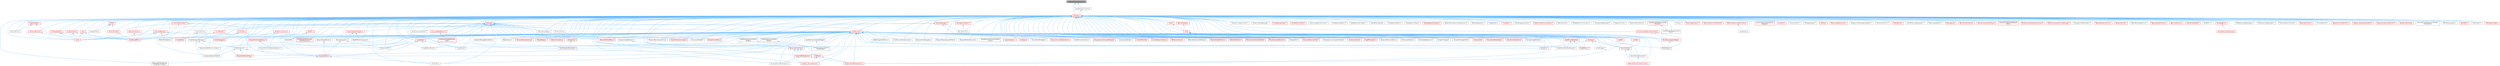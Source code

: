 digraph "DelegateInstanceInterface.h"
{
 // INTERACTIVE_SVG=YES
 // LATEX_PDF_SIZE
  bgcolor="transparent";
  edge [fontname=Helvetica,fontsize=10,labelfontname=Helvetica,labelfontsize=10];
  node [fontname=Helvetica,fontsize=10,shape=box,height=0.2,width=0.4];
  Node1 [id="Node000001",label="DelegateInstanceInterface.h",height=0.2,width=0.4,color="gray40", fillcolor="grey60", style="filled", fontcolor="black",tooltip=" "];
  Node1 -> Node2 [id="edge1_Node000001_Node000002",dir="back",color="steelblue1",style="solid",tooltip=" "];
  Node2 [id="Node000002",label="Delegate.h",height=0.2,width=0.4,color="red", fillcolor="#FFF0F0", style="filled",URL="$d4/d80/Delegate_8h.html",tooltip=" "];
  Node2 -> Node3 [id="edge2_Node000002_Node000003",dir="back",color="steelblue1",style="solid",tooltip=" "];
  Node3 [id="Node000003",label="AnimBlueprintExtension\l_PropertyAccess.h",height=0.2,width=0.4,color="red", fillcolor="#FFF0F0", style="filled",URL="$d2/db8/AnimBlueprintExtension__PropertyAccess_8h.html",tooltip=" "];
  Node2 -> Node5 [id="edge3_Node000002_Node000005",dir="back",color="steelblue1",style="solid",tooltip=" "];
  Node5 [id="Node000005",label="App.h",height=0.2,width=0.4,color="red", fillcolor="#FFF0F0", style="filled",URL="$de/d8b/App_8h.html",tooltip=" "];
  Node5 -> Node7 [id="edge4_Node000005_Node000007",dir="back",color="steelblue1",style="solid",tooltip=" "];
  Node7 [id="Node000007",label="Core.h",height=0.2,width=0.4,color="red", fillcolor="#FFF0F0", style="filled",URL="$d6/dd7/Core_8h.html",tooltip=" "];
  Node5 -> Node16 [id="edge5_Node000005_Node000016",dir="back",color="steelblue1",style="solid",tooltip=" "];
  Node16 [id="Node000016",label="CoreSharedPCH.h",height=0.2,width=0.4,color="red", fillcolor="#FFF0F0", style="filled",URL="$d8/de5/CoreSharedPCH_8h.html",tooltip=" "];
  Node2 -> Node927 [id="edge6_Node000002_Node000927",dir="back",color="steelblue1",style="solid",tooltip=" "];
  Node927 [id="Node000927",label="AssetAccessRestrictions.h",height=0.2,width=0.4,color="grey40", fillcolor="white", style="filled",URL="$d2/d86/AssetAccessRestrictions_8h.html",tooltip=" "];
  Node2 -> Node928 [id="edge7_Node000002_Node000928",dir="back",color="steelblue1",style="solid",tooltip=" "];
  Node928 [id="Node000928",label="AssetCompilingManager.h",height=0.2,width=0.4,color="grey40", fillcolor="white", style="filled",URL="$d2/d23/AssetCompilingManager_8h.html",tooltip=" "];
  Node2 -> Node929 [id="edge8_Node000002_Node000929",dir="back",color="steelblue1",style="solid",tooltip=" "];
  Node929 [id="Node000929",label="AssetManagerTypes.h",height=0.2,width=0.4,color="red", fillcolor="#FFF0F0", style="filled",URL="$d6/d98/AssetManagerTypes_8h.html",tooltip=" "];
  Node2 -> Node933 [id="edge9_Node000002_Node000933",dir="back",color="steelblue1",style="solid",tooltip=" "];
  Node933 [id="Node000933",label="AssetReferenceFilter.h",height=0.2,width=0.4,color="red", fillcolor="#FFF0F0", style="filled",URL="$d8/d6b/AssetReferenceFilter_8h.html",tooltip=" "];
  Node2 -> Node937 [id="edge10_Node000002_Node000937",dir="back",color="steelblue1",style="solid",tooltip=" "];
  Node937 [id="Node000937",label="AssetSourceFilenameCache.h",height=0.2,width=0.4,color="grey40", fillcolor="white", style="filled",URL="$dd/d16/AssetSourceFilenameCache_8h.html",tooltip=" "];
  Node2 -> Node938 [id="edge11_Node000002_Node000938",dir="back",color="steelblue1",style="solid",tooltip=" "];
  Node938 [id="Node000938",label="AsyncLoadingFlushContext.h",height=0.2,width=0.4,color="grey40", fillcolor="white", style="filled",URL="$d2/db2/AsyncLoadingFlushContext_8h.html",tooltip=" "];
  Node2 -> Node939 [id="edge12_Node000002_Node000939",dir="back",color="steelblue1",style="solid",tooltip=" "];
  Node939 [id="Node000939",label="AsyncTaskNotification.h",height=0.2,width=0.4,color="red", fillcolor="#FFF0F0", style="filled",URL="$df/d7a/AsyncTaskNotification_8h.html",tooltip=" "];
  Node939 -> Node940 [id="edge13_Node000939_Node000940",dir="back",color="steelblue1",style="solid",tooltip=" "];
  Node940 [id="Node000940",label="CoreAsyncTaskNotification\lImpl.h",height=0.2,width=0.4,color="red", fillcolor="#FFF0F0", style="filled",URL="$dd/d5a/CoreAsyncTaskNotificationImpl_8h.html",tooltip=" "];
  Node2 -> Node947 [id="edge14_Node000002_Node000947",dir="back",color="steelblue1",style="solid",tooltip=" "];
  Node947 [id="Node000947",label="Attribute.h",height=0.2,width=0.4,color="red", fillcolor="#FFF0F0", style="filled",URL="$d4/d08/Attribute_8h.html",tooltip=" "];
  Node947 -> Node939 [id="edge15_Node000947_Node000939",dir="back",color="steelblue1",style="solid",tooltip=" "];
  Node947 -> Node963 [id="edge16_Node000947_Node000963",dir="back",color="steelblue1",style="solid",tooltip=" "];
  Node963 [id="Node000963",label="BlueprintManagedListDetails.h",height=0.2,width=0.4,color="grey40", fillcolor="white", style="filled",URL="$da/d22/BlueprintManagedListDetails_8h.html",tooltip=" "];
  Node947 -> Node7 [id="edge17_Node000947_Node000007",dir="back",color="steelblue1",style="solid",tooltip=" "];
  Node947 -> Node940 [id="edge18_Node000947_Node000940",dir="back",color="steelblue1",style="solid",tooltip=" "];
  Node947 -> Node16 [id="edge19_Node000947_Node000016",dir="back",color="steelblue1",style="solid",tooltip=" "];
  Node947 -> Node964 [id="edge20_Node000947_Node000964",dir="back",color="steelblue1",style="solid",tooltip=" "];
  Node964 [id="Node000964",label="CurveEditor.h",height=0.2,width=0.4,color="red", fillcolor="#FFF0F0", style="filled",URL="$d1/d27/CurveEditor_8h.html",tooltip=" "];
  Node947 -> Node978 [id="edge21_Node000947_Node000978",dir="back",color="steelblue1",style="solid",tooltip=" "];
  Node978 [id="Node000978",label="CurveModel.h",height=0.2,width=0.4,color="red", fillcolor="#FFF0F0", style="filled",URL="$de/d1c/CurveModel_8h.html",tooltip=" "];
  Node978 -> Node964 [id="edge22_Node000978_Node000964",dir="back",color="steelblue1",style="solid",tooltip=" "];
  Node947 -> Node1553 [id="edge23_Node000947_Node001553",dir="back",color="steelblue1",style="solid",tooltip=" "];
  Node1553 [id="Node001553",label="DetailColumnSizeData.h",height=0.2,width=0.4,color="grey40", fillcolor="white", style="filled",URL="$d4/de2/DetailColumnSizeData_8h.html",tooltip=" "];
  Node947 -> Node1382 [id="edge24_Node000947_Node001382",dir="back",color="steelblue1",style="solid",tooltip=" "];
  Node1382 [id="Node001382",label="GraphEditor.h",height=0.2,width=0.4,color="red", fillcolor="#FFF0F0", style="filled",URL="$dc/dc5/GraphEditor_8h.html",tooltip=" "];
  Node1382 -> Node786 [id="edge25_Node001382_Node000786",dir="back",color="steelblue1",style="solid",tooltip=" "];
  Node786 [id="Node000786",label="BlueprintEditor.h",height=0.2,width=0.4,color="red", fillcolor="#FFF0F0", style="filled",URL="$df/d7d/BlueprintEditor_8h.html",tooltip=" "];
  Node786 -> Node793 [id="edge26_Node000786_Node000793",dir="back",color="steelblue1",style="solid",tooltip=" "];
  Node793 [id="Node000793",label="SBlueprintEditorSelected\lDebugObjectWidget.h",height=0.2,width=0.4,color="grey40", fillcolor="white", style="filled",URL="$de/d6c/SBlueprintEditorSelectedDebugObjectWidget_8h.html",tooltip=" "];
  Node786 -> Node795 [id="edge27_Node000786_Node000795",dir="back",color="steelblue1",style="solid",tooltip=" "];
  Node795 [id="Node000795",label="SSCSEditor.h",height=0.2,width=0.4,color="grey40", fillcolor="white", style="filled",URL="$d0/d2e/SSCSEditor_8h.html",tooltip=" "];
  Node1382 -> Node1383 [id="edge28_Node001382_Node001383",dir="back",color="steelblue1",style="solid",tooltip=" "];
  Node1383 [id="Node001383",label="GraphEditorModule.h",height=0.2,width=0.4,color="grey40", fillcolor="white", style="filled",URL="$dc/db9/GraphEditorModule_8h.html",tooltip=" "];
  Node1382 -> Node1191 [id="edge29_Node001382_Node001191",dir="back",color="steelblue1",style="solid",tooltip=" "];
  Node1191 [id="Node001191",label="SBlueprintDiff.h",height=0.2,width=0.4,color="grey40", fillcolor="white", style="filled",URL="$de/d6d/SBlueprintDiff_8h.html",tooltip=" "];
  Node1382 -> Node1021 [id="edge30_Node001382_Node001021",dir="back",color="steelblue1",style="solid",tooltip=" "];
  Node1021 [id="Node001021",label="SGraphPanel.h",height=0.2,width=0.4,color="grey40", fillcolor="white", style="filled",URL="$d2/dcf/SGraphPanel_8h.html",tooltip=" "];
  Node947 -> Node1383 [id="edge31_Node000947_Node001383",dir="back",color="steelblue1",style="solid",tooltip=" "];
  Node947 -> Node2970 [id="edge32_Node000947_Node002970",dir="back",color="steelblue1",style="solid",tooltip=" "];
  Node2970 [id="Node002970",label="PropertyEditorDelegates.h",height=0.2,width=0.4,color="red", fillcolor="#FFF0F0", style="filled",URL="$db/dfa/PropertyEditorDelegates_8h.html",tooltip=" "];
  Node2970 -> Node1476 [id="edge33_Node002970_Node001476",dir="back",color="steelblue1",style="solid",tooltip=" "];
  Node1476 [id="Node001476",label="SKismetInspector.h",height=0.2,width=0.4,color="grey40", fillcolor="white", style="filled",URL="$db/dd1/SKismetInspector_8h.html",tooltip=" "];
  Node1476 -> Node786 [id="edge34_Node001476_Node000786",dir="back",color="steelblue1",style="solid",tooltip=" "];
  Node1476 -> Node1191 [id="edge35_Node001476_Node001191",dir="back",color="steelblue1",style="solid",tooltip=" "];
  Node2970 -> Node1492 [id="edge36_Node002970_Node001492",dir="back",color="steelblue1",style="solid",tooltip=" "];
  Node1492 [id="Node001492",label="SRigVMDetailsInspector.h",height=0.2,width=0.4,color="grey40", fillcolor="white", style="filled",URL="$df/dfb/SRigVMDetailsInspector_8h.html",tooltip=" "];
  Node947 -> Node1191 [id="edge37_Node000947_Node001191",dir="back",color="steelblue1",style="solid",tooltip=" "];
  Node947 -> Node1218 [id="edge38_Node000947_Node001218",dir="back",color="steelblue1",style="solid",tooltip=" "];
  Node1218 [id="Node001218",label="SBlueprintNamespaceEntry.h",height=0.2,width=0.4,color="grey40", fillcolor="white", style="filled",URL="$d4/d22/SBlueprintNamespaceEntry_8h.html",tooltip=" "];
  Node947 -> Node1001 [id="edge39_Node000947_Node001001",dir="back",color="steelblue1",style="solid",tooltip=" "];
  Node1001 [id="Node001001",label="SCommentBubble.h",height=0.2,width=0.4,color="grey40", fillcolor="white", style="filled",URL="$d9/d84/SCommentBubble_8h.html",tooltip=" "];
  Node947 -> Node1194 [id="edge40_Node000947_Node001194",dir="back",color="steelblue1",style="solid",tooltip=" "];
  Node1194 [id="Node001194",label="SGraphActionMenu.h",height=0.2,width=0.4,color="red", fillcolor="#FFF0F0", style="filled",URL="$d0/d9a/SGraphActionMenu_8h.html",tooltip=" "];
  Node947 -> Node1021 [id="edge41_Node000947_Node001021",dir="back",color="steelblue1",style="solid",tooltip=" "];
  Node947 -> Node1475 [id="edge42_Node000947_Node001475",dir="back",color="steelblue1",style="solid",tooltip=" "];
  Node1475 [id="Node001475",label="SKeyNavigationButtons.h",height=0.2,width=0.4,color="grey40", fillcolor="white", style="filled",URL="$d4/dfa/SKeyNavigationButtons_8h.html",tooltip=" "];
  Node947 -> Node1202 [id="edge43_Node000947_Node001202",dir="back",color="steelblue1",style="solid",tooltip=" "];
  Node1202 [id="Node001202",label="SKeySelector.h",height=0.2,width=0.4,color="grey40", fillcolor="white", style="filled",URL="$de/d62/SKeySelector_8h.html",tooltip=" "];
  Node947 -> Node1203 [id="edge44_Node000947_Node001203",dir="back",color="steelblue1",style="solid",tooltip=" "];
  Node1203 [id="Node001203",label="SKismetDebugTreeView.h",height=0.2,width=0.4,color="red", fillcolor="#FFF0F0", style="filled",URL="$dc/df5/SKismetDebugTreeView_8h.html",tooltip=" "];
  Node947 -> Node1481 [id="edge45_Node000947_Node001481",dir="back",color="steelblue1",style="solid",tooltip=" "];
  Node1481 [id="Node001481",label="SModeWidget.h",height=0.2,width=0.4,color="red", fillcolor="#FFF0F0", style="filled",URL="$da/d03/SModeWidget_8h.html",tooltip=" "];
  Node947 -> Node1071 [id="edge46_Node000947_Node001071",dir="back",color="steelblue1",style="solid",tooltip=" "];
  Node1071 [id="Node001071",label="SNameComboBox.h",height=0.2,width=0.4,color="red", fillcolor="#FFF0F0", style="filled",URL="$d8/d4b/SNameComboBox_8h.html",tooltip=" "];
  Node947 -> Node1483 [id="edge47_Node000947_Node001483",dir="back",color="steelblue1",style="solid",tooltip=" "];
  Node1483 [id="Node001483",label="SObjectBindingTag.h",height=0.2,width=0.4,color="grey40", fillcolor="white", style="filled",URL="$dc/d49/SObjectBindingTag_8h.html",tooltip=" "];
  Node947 -> Node1182 [id="edge48_Node000947_Node001182",dir="back",color="steelblue1",style="solid",tooltip=" "];
  Node1182 [id="Node001182",label="SOutlinerView.h",height=0.2,width=0.4,color="grey40", fillcolor="white", style="filled",URL="$d5/de1/SOutlinerView_8h.html",tooltip=" "];
  Node947 -> Node1491 [id="edge49_Node000947_Node001491",dir="back",color="steelblue1",style="solid",tooltip=" "];
  Node1491 [id="Node001491",label="SResetToDefaultMenu.h",height=0.2,width=0.4,color="red", fillcolor="#FFF0F0", style="filled",URL="$db/dad/SResetToDefaultMenu_8h.html",tooltip=" "];
  Node947 -> Node795 [id="edge50_Node000947_Node000795",dir="back",color="steelblue1",style="solid",tooltip=" "];
  Node947 -> Node2974 [id="edge51_Node000947_Node002974",dir="back",color="steelblue1",style="solid",tooltip=" "];
  Node2974 [id="Node002974",label="SlateAttributeDescriptor.h",height=0.2,width=0.4,color="red", fillcolor="#FFF0F0", style="filled",URL="$d0/dc6/SlateAttributeDescriptor_8h.html",tooltip=" "];
  Node2 -> Node2980 [id="edge52_Node000002_Node002980",dir="back",color="steelblue1",style="solid",tooltip=" "];
  Node2980 [id="Node002980",label="AudioMaterialButton.h",height=0.2,width=0.4,color="grey40", fillcolor="white", style="filled",URL="$de/dca/AudioMaterialButton_8h.html",tooltip=" "];
  Node2 -> Node2981 [id="edge53_Node000002_Node002981",dir="back",color="steelblue1",style="solid",tooltip=" "];
  Node2981 [id="Node002981",label="AudioMaterialEnvelope.h",height=0.2,width=0.4,color="grey40", fillcolor="white", style="filled",URL="$d8/d42/AudioMaterialEnvelope_8h.html",tooltip=" "];
  Node2 -> Node2982 [id="edge54_Node000002_Node002982",dir="back",color="steelblue1",style="solid",tooltip=" "];
  Node2982 [id="Node002982",label="AudioMaterialKnob.h",height=0.2,width=0.4,color="grey40", fillcolor="white", style="filled",URL="$d1/d59/AudioMaterialKnob_8h.html",tooltip=" "];
  Node2 -> Node2983 [id="edge55_Node000002_Node002983",dir="back",color="steelblue1",style="solid",tooltip=" "];
  Node2983 [id="Node002983",label="AudioMaterialMeter.h",height=0.2,width=0.4,color="grey40", fillcolor="white", style="filled",URL="$d7/dc3/AudioMaterialMeter_8h.html",tooltip=" "];
  Node2 -> Node2984 [id="edge56_Node000002_Node002984",dir="back",color="steelblue1",style="solid",tooltip=" "];
  Node2984 [id="Node002984",label="AudioMaterialSlider.h",height=0.2,width=0.4,color="grey40", fillcolor="white", style="filled",URL="$de/db4/AudioMaterialSlider_8h.html",tooltip=" "];
  Node2 -> Node2978 [id="edge57_Node000002_Node002978",dir="back",color="steelblue1",style="solid",tooltip=" "];
  Node2978 [id="Node002978",label="AudioWidgetsSlateTypes.h",height=0.2,width=0.4,color="red", fillcolor="#FFF0F0", style="filled",URL="$d1/d08/AudioWidgetsSlateTypes_8h.html",tooltip=" "];
  Node2 -> Node3161 [id="edge58_Node000002_Node003161",dir="back",color="steelblue1",style="solid",tooltip=" "];
  Node3161 [id="Node003161",label="BehaviorTreeDelegates.h",height=0.2,width=0.4,color="grey40", fillcolor="white", style="filled",URL="$de/d40/BehaviorTreeDelegates_8h.html",tooltip=" "];
  Node2 -> Node3162 [id="edge59_Node000002_Node003162",dir="back",color="steelblue1",style="solid",tooltip=" "];
  Node3162 [id="Node003162",label="BlueprintActionDatabase.h",height=0.2,width=0.4,color="red", fillcolor="#FFF0F0", style="filled",URL="$d4/dae/BlueprintActionDatabase_8h.html",tooltip=" "];
  Node3162 -> Node3163 [id="edge60_Node003162_Node003163",dir="back",color="steelblue1",style="solid",tooltip=" "];
  Node3163 [id="Node003163",label="BlueprintActionDatabaseRegistrar.h",height=0.2,width=0.4,color="grey40", fillcolor="white", style="filled",URL="$d5/d5d/BlueprintActionDatabaseRegistrar_8h.html",tooltip=" "];
  Node2 -> Node3163 [id="edge61_Node000002_Node003163",dir="back",color="steelblue1",style="solid",tooltip=" "];
  Node2 -> Node3164 [id="edge62_Node000002_Node003164",dir="back",color="steelblue1",style="solid",tooltip=" "];
  Node3164 [id="Node003164",label="BlueprintActionFilter.h",height=0.2,width=0.4,color="red", fillcolor="#FFF0F0", style="filled",URL="$d5/d2a/BlueprintActionFilter_8h.html",tooltip=" "];
  Node3164 -> Node3166 [id="edge63_Node003164_Node003166",dir="back",color="steelblue1",style="solid",tooltip=" "];
  Node3166 [id="Node003166",label="BlueprintNodeSpawner.h",height=0.2,width=0.4,color="red", fillcolor="#FFF0F0", style="filled",URL="$d1/de9/BlueprintNodeSpawner_8h.html",tooltip=" "];
  Node3166 -> Node3168 [id="edge64_Node003166_Node003168",dir="back",color="steelblue1",style="solid",tooltip=" "];
  Node3168 [id="Node003168",label="BlueprintBoundNodeSpawner.h",height=0.2,width=0.4,color="grey40", fillcolor="white", style="filled",URL="$d4/da4/BlueprintBoundNodeSpawner_8h.html",tooltip=" "];
  Node3166 -> Node3065 [id="edge65_Node003166_Node003065",dir="back",color="steelblue1",style="solid",tooltip=" "];
  Node3065 [id="Node003065",label="BlueprintFieldNodeSpawner.h",height=0.2,width=0.4,color="red", fillcolor="#FFF0F0", style="filled",URL="$da/d70/BlueprintFieldNodeSpawner_8h.html",tooltip=" "];
  Node3164 -> Node3064 [id="edge66_Node003164_Node003064",dir="back",color="steelblue1",style="solid",tooltip=" "];
  Node3064 [id="Node003064",label="K2Node.h",height=0.2,width=0.4,color="red", fillcolor="#FFF0F0", style="filled",URL="$d5/d94/K2Node_8h.html",tooltip=" "];
  Node3064 -> Node3065 [id="edge67_Node003064_Node003065",dir="back",color="steelblue1",style="solid",tooltip=" "];
  Node3064 -> Node3110 [id="edge68_Node003064_Node003110",dir="back",color="steelblue1",style="solid",tooltip=" "];
  Node3110 [id="Node003110",label="K2Node_StructOperation.h",height=0.2,width=0.4,color="red", fillcolor="#FFF0F0", style="filled",URL="$d1/d1c/K2Node__StructOperation_8h.html",tooltip=" "];
  Node3164 -> Node3110 [id="edge69_Node003164_Node003110",dir="back",color="steelblue1",style="solid",tooltip=" "];
  Node2 -> Node3168 [id="edge70_Node000002_Node003168",dir="back",color="steelblue1",style="solid",tooltip=" "];
  Node2 -> Node786 [id="edge71_Node000002_Node000786",dir="back",color="steelblue1",style="solid",tooltip=" "];
  Node2 -> Node798 [id="edge72_Node000002_Node000798",dir="back",color="steelblue1",style="solid",tooltip=" "];
  Node798 [id="Node000798",label="BlueprintEditorModule.h",height=0.2,width=0.4,color="grey40", fillcolor="white", style="filled",URL="$df/d39/BlueprintEditorModule_8h.html",tooltip=" "];
  Node798 -> Node786 [id="edge73_Node000798_Node000786",dir="back",color="steelblue1",style="solid",tooltip=" "];
  Node2 -> Node1138 [id="edge74_Node000002_Node001138",dir="back",color="steelblue1",style="solid",tooltip=" "];
  Node1138 [id="Node001138",label="BlueprintEditorSettings.h",height=0.2,width=0.4,color="red", fillcolor="#FFF0F0", style="filled",URL="$d4/dbc/BlueprintEditorSettings_8h.html",tooltip=" "];
  Node2 -> Node3065 [id="edge75_Node000002_Node003065",dir="back",color="steelblue1",style="solid",tooltip=" "];
  Node2 -> Node3170 [id="edge76_Node000002_Node003170",dir="back",color="steelblue1",style="solid",tooltip=" "];
  Node3170 [id="Node003170",label="BlueprintGraphModule.h",height=0.2,width=0.4,color="grey40", fillcolor="white", style="filled",URL="$d8/d11/BlueprintGraphModule_8h.html",tooltip=" "];
  Node3170 -> Node3164 [id="edge77_Node003170_Node003164",dir="back",color="steelblue1",style="solid",tooltip=" "];
  Node2 -> Node963 [id="edge78_Node000002_Node000963",dir="back",color="steelblue1",style="solid",tooltip=" "];
  Node2 -> Node3171 [id="edge79_Node000002_Node003171",dir="back",color="steelblue1",style="solid",tooltip=" "];
  Node3171 [id="Node003171",label="BlueprintNamespaceUtilities.h",height=0.2,width=0.4,color="grey40", fillcolor="white", style="filled",URL="$dc/d43/BlueprintNamespaceUtilities_8h.html",tooltip=" "];
  Node2 -> Node3166 [id="edge80_Node000002_Node003166",dir="back",color="steelblue1",style="solid",tooltip=" "];
  Node2 -> Node2585 [id="edge81_Node000002_Node002585",dir="back",color="steelblue1",style="solid",tooltip=" "];
  Node2585 [id="Node002585",label="BlueprintPaletteFavorites.h",height=0.2,width=0.4,color="grey40", fillcolor="white", style="filled",URL="$dd/d5a/BlueprintPaletteFavorites_8h.html",tooltip=" "];
  Node2 -> Node1095 [id="edge82_Node000002_Node001095",dir="back",color="steelblue1",style="solid",tooltip=" "];
  Node1095 [id="Node001095",label="BoolPropertyTrackEditor.h",height=0.2,width=0.4,color="red", fillcolor="#FFF0F0", style="filled",URL="$db/d07/BoolPropertyTrackEditor_8h.html",tooltip=" "];
  Node2 -> Node3172 [id="edge83_Node000002_Node003172",dir="back",color="steelblue1",style="solid",tooltip=" "];
  Node3172 [id="Node003172",label="BrowseToAssetOverrideSubsystem.h",height=0.2,width=0.4,color="grey40", fillcolor="white", style="filled",URL="$dc/de6/BrowseToAssetOverrideSubsystem_8h.html",tooltip=" "];
  Node2 -> Node3173 [id="edge84_Node000002_Node003173",dir="back",color="steelblue1",style="solid",tooltip=" "];
  Node3173 [id="Node003173",label="BulkDataRegistry.h",height=0.2,width=0.4,color="grey40", fillcolor="white", style="filled",URL="$da/db4/BulkDataRegistry_8h.html",tooltip=" "];
  Node2 -> Node3174 [id="edge85_Node000002_Node003174",dir="back",color="steelblue1",style="solid",tooltip=" "];
  Node3174 [id="Node003174",label="ConfigCacheIni.h",height=0.2,width=0.4,color="red", fillcolor="#FFF0F0", style="filled",URL="$dd/d3f/ConfigCacheIni_8h.html",tooltip=" "];
  Node3174 -> Node7 [id="edge86_Node003174_Node000007",dir="back",color="steelblue1",style="solid",tooltip=" "];
  Node3174 -> Node16 [id="edge87_Node003174_Node000016",dir="back",color="steelblue1",style="solid",tooltip=" "];
  Node2 -> Node3181 [id="edge88_Node000002_Node003181",dir="back",color="steelblue1",style="solid",tooltip=" "];
  Node3181 [id="Node003181",label="ConfigUtilities.h",height=0.2,width=0.4,color="grey40", fillcolor="white", style="filled",URL="$d9/d9a/ConfigUtilities_8h.html",tooltip=" "];
  Node2 -> Node3182 [id="edge89_Node000002_Node003182",dir="back",color="steelblue1",style="solid",tooltip=" "];
  Node3182 [id="Node003182",label="CookStats.h",height=0.2,width=0.4,color="red", fillcolor="#FFF0F0", style="filled",URL="$dc/d35/CookStats_8h.html",tooltip=" "];
  Node2 -> Node7 [id="edge90_Node000002_Node000007",dir="back",color="steelblue1",style="solid",tooltip=" "];
  Node2 -> Node940 [id="edge91_Node000002_Node000940",dir="back",color="steelblue1",style="solid",tooltip=" "];
  Node2 -> Node3185 [id="edge92_Node000002_Node003185",dir="back",color="steelblue1",style="solid",tooltip=" "];
  Node3185 [id="Node003185",label="CoreDelegates.h",height=0.2,width=0.4,color="red", fillcolor="#FFF0F0", style="filled",URL="$d9/dc2/CoreDelegates_8h.html",tooltip=" "];
  Node3185 -> Node7 [id="edge93_Node003185_Node000007",dir="back",color="steelblue1",style="solid",tooltip=" "];
  Node3185 -> Node16 [id="edge94_Node003185_Node000016",dir="back",color="steelblue1",style="solid",tooltip=" "];
  Node3185 -> Node3191 [id="edge95_Node003185_Node003191",dir="back",color="steelblue1",style="solid",tooltip=" "];
  Node3191 [id="Node003191",label="RuntimeErrors.h",height=0.2,width=0.4,color="grey40", fillcolor="white", style="filled",URL="$de/d4b/RuntimeErrors_8h.html",tooltip=" "];
  Node2 -> Node3193 [id="edge96_Node000002_Node003193",dir="back",color="steelblue1",style="solid",tooltip=" "];
  Node3193 [id="Node003193",label="CoreDelegatesInternal.h",height=0.2,width=0.4,color="grey40", fillcolor="white", style="filled",URL="$da/d46/CoreDelegatesInternal_8h.html",tooltip=" "];
  Node2 -> Node3194 [id="edge97_Node000002_Node003194",dir="back",color="steelblue1",style="solid",tooltip=" "];
  Node3194 [id="Node003194",label="CoreMinimal.h",height=0.2,width=0.4,color="red", fillcolor="#FFF0F0", style="filled",URL="$d7/d67/CoreMinimal_8h.html",tooltip=" "];
  Node3194 -> Node3 [id="edge98_Node003194_Node000003",dir="back",color="steelblue1",style="solid",tooltip=" "];
  Node3194 -> Node937 [id="edge99_Node003194_Node000937",dir="back",color="steelblue1",style="solid",tooltip=" "];
  Node3194 -> Node3161 [id="edge100_Node003194_Node003161",dir="back",color="steelblue1",style="solid",tooltip=" "];
  Node3194 -> Node3162 [id="edge101_Node003194_Node003162",dir="back",color="steelblue1",style="solid",tooltip=" "];
  Node3194 -> Node3163 [id="edge102_Node003194_Node003163",dir="back",color="steelblue1",style="solid",tooltip=" "];
  Node3194 -> Node3164 [id="edge103_Node003194_Node003164",dir="back",color="steelblue1",style="solid",tooltip=" "];
  Node3194 -> Node3168 [id="edge104_Node003194_Node003168",dir="back",color="steelblue1",style="solid",tooltip=" "];
  Node3194 -> Node786 [id="edge105_Node003194_Node000786",dir="back",color="steelblue1",style="solid",tooltip=" "];
  Node3194 -> Node798 [id="edge106_Node003194_Node000798",dir="back",color="steelblue1",style="solid",tooltip=" "];
  Node3194 -> Node1138 [id="edge107_Node003194_Node001138",dir="back",color="steelblue1",style="solid",tooltip=" "];
  Node3194 -> Node3065 [id="edge108_Node003194_Node003065",dir="back",color="steelblue1",style="solid",tooltip=" "];
  Node3194 -> Node3170 [id="edge109_Node003194_Node003170",dir="back",color="steelblue1",style="solid",tooltip=" "];
  Node3194 -> Node963 [id="edge110_Node003194_Node000963",dir="back",color="steelblue1",style="solid",tooltip=" "];
  Node3194 -> Node3171 [id="edge111_Node003194_Node003171",dir="back",color="steelblue1",style="solid",tooltip=" "];
  Node3194 -> Node3166 [id="edge112_Node003194_Node003166",dir="back",color="steelblue1",style="solid",tooltip=" "];
  Node3194 -> Node2585 [id="edge113_Node003194_Node002585",dir="back",color="steelblue1",style="solid",tooltip=" "];
  Node3194 -> Node1095 [id="edge114_Node003194_Node001095",dir="back",color="steelblue1",style="solid",tooltip=" "];
  Node3194 -> Node7 [id="edge115_Node003194_Node000007",dir="back",color="steelblue1",style="solid",tooltip=" "];
  Node3194 -> Node16 [id="edge116_Node003194_Node000016",dir="back",color="steelblue1",style="solid",tooltip=" "];
  Node3194 -> Node1062 [id="edge117_Node003194_Node001062",dir="back",color="steelblue1",style="solid",tooltip=" "];
  Node1062 [id="Node001062",label="DataflowCollectionSpread\lSheetWidget.h",height=0.2,width=0.4,color="grey40", fillcolor="white", style="filled",URL="$da/da3/DataflowCollectionSpreadSheetWidget_8h.html",tooltip=" "];
  Node3194 -> Node728 [id="edge118_Node003194_Node000728",dir="back",color="steelblue1",style="solid",tooltip=" "];
  Node728 [id="Node000728",label="DataflowConstructionViewport\lClient.h",height=0.2,width=0.4,color="grey40", fillcolor="white", style="filled",URL="$d5/da1/DataflowConstructionViewportClient_8h.html",tooltip=" "];
  Node3194 -> Node1211 [id="edge119_Node003194_Node001211",dir="back",color="steelblue1",style="solid",tooltip=" "];
  Node1211 [id="Node001211",label="DataflowFacesOutlinerWidget.h",height=0.2,width=0.4,color="grey40", fillcolor="white", style="filled",URL="$d1/d1c/DataflowFacesOutlinerWidget_8h.html",tooltip=" "];
  Node1211 -> Node1062 [id="edge120_Node001211_Node001062",dir="back",color="steelblue1",style="solid",tooltip=" "];
  Node3194 -> Node1061 [id="edge121_Node003194_Node001061",dir="back",color="steelblue1",style="solid",tooltip=" "];
  Node1061 [id="Node001061",label="DataflowTransformOutliner\lWidget.h",height=0.2,width=0.4,color="grey40", fillcolor="white", style="filled",URL="$d8/df9/DataflowTransformOutlinerWidget_8h.html",tooltip=" "];
  Node1061 -> Node1062 [id="edge122_Node001061_Node001062",dir="back",color="steelblue1",style="solid",tooltip=" "];
  Node3194 -> Node1063 [id="edge123_Node003194_Node001063",dir="back",color="steelblue1",style="solid",tooltip=" "];
  Node1063 [id="Node001063",label="DataflowVerticesOutliner\lWidget.h",height=0.2,width=0.4,color="grey40", fillcolor="white", style="filled",URL="$dd/deb/DataflowVerticesOutlinerWidget_8h.html",tooltip=" "];
  Node1063 -> Node1062 [id="edge124_Node001063_Node001062",dir="back",color="steelblue1",style="solid",tooltip=" "];
  Node3194 -> Node1213 [id="edge125_Node003194_Node001213",dir="back",color="steelblue1",style="solid",tooltip=" "];
  Node1213 [id="Node001213",label="DetailsDiff.h",height=0.2,width=0.4,color="grey40", fillcolor="white", style="filled",URL="$de/dfc/DetailsDiff_8h.html",tooltip=" "];
  Node3194 -> Node4846 [id="edge126_Node003194_Node004846",dir="back",color="steelblue1",style="solid",tooltip=" "];
  Node4846 [id="Node004846",label="EngineAnalytics.h",height=0.2,width=0.4,color="red", fillcolor="#FFF0F0", style="filled",URL="$db/d6c/EngineAnalytics_8h.html",tooltip=" "];
  Node3194 -> Node2671 [id="edge127_Node003194_Node002671",dir="back",color="steelblue1",style="solid",tooltip=" "];
  Node2671 [id="Node002671",label="FindInBlueprintManager.h",height=0.2,width=0.4,color="grey40", fillcolor="white", style="filled",URL="$db/d3b/FindInBlueprintManager_8h.html",tooltip=" "];
  Node2671 -> Node1137 [id="edge128_Node002671_Node001137",dir="back",color="steelblue1",style="solid",tooltip=" "];
  Node1137 [id="Node001137",label="FindInBlueprints.h",height=0.2,width=0.4,color="grey40", fillcolor="white", style="filled",URL="$d0/d27/FindInBlueprints_8h.html",tooltip=" "];
  Node1137 -> Node786 [id="edge129_Node001137_Node000786",dir="back",color="steelblue1",style="solid",tooltip=" "];
  Node1137 -> Node1138 [id="edge130_Node001137_Node001138",dir="back",color="steelblue1",style="solid",tooltip=" "];
  Node1137 -> Node1140 [id="edge131_Node001137_Node001140",dir="back",color="steelblue1",style="solid",tooltip=" "];
  Node1140 [id="Node001140",label="ImaginaryBlueprintData.h",height=0.2,width=0.4,color="grey40", fillcolor="white", style="filled",URL="$d9/d16/ImaginaryBlueprintData_8h.html",tooltip=" "];
  Node2671 -> Node1140 [id="edge132_Node002671_Node001140",dir="back",color="steelblue1",style="solid",tooltip=" "];
  Node2671 -> Node2672 [id="edge133_Node002671_Node002672",dir="back",color="steelblue1",style="solid",tooltip=" "];
  Node2672 [id="Node002672",label="ReplaceNodeReferencesHelper.h",height=0.2,width=0.4,color="grey40", fillcolor="white", style="filled",URL="$de/d84/ReplaceNodeReferencesHelper_8h.html",tooltip=" "];
  Node3194 -> Node1137 [id="edge134_Node003194_Node001137",dir="back",color="steelblue1",style="solid",tooltip=" "];
  Node3194 -> Node4164 [id="edge135_Node003194_Node004164",dir="back",color="steelblue1",style="solid",tooltip=" "];
  Node4164 [id="Node004164",label="FontTypes.h",height=0.2,width=0.4,color="red", fillcolor="#FFF0F0", style="filled",URL="$d9/dd5/FontTypes_8h.html",tooltip=" "];
  Node3194 -> Node5020 [id="edge136_Node003194_Node005020",dir="back",color="steelblue1",style="solid",tooltip=" "];
  Node5020 [id="Node005020",label="FractureToolDelegates.h",height=0.2,width=0.4,color="grey40", fillcolor="white", style="filled",URL="$d4/d24/FractureToolDelegates_8h.html",tooltip=" "];
  Node3194 -> Node4366 [id="edge137_Node003194_Node004366",dir="back",color="steelblue1",style="solid",tooltip=" "];
  Node4366 [id="Node004366",label="GameplayTagsModule.h",height=0.2,width=0.4,color="grey40", fillcolor="white", style="filled",URL="$dc/d65/GameplayTagsModule_8h.html",tooltip=" "];
  Node3194 -> Node6272 [id="edge138_Node003194_Node006272",dir="back",color="steelblue1",style="solid",tooltip=" "];
  Node6272 [id="Node006272",label="GenericAccessibleInterfaces.h",height=0.2,width=0.4,color="red", fillcolor="#FFF0F0", style="filled",URL="$d9/dbb/GenericAccessibleInterfaces_8h.html",tooltip=" "];
  Node3194 -> Node1382 [id="edge139_Node003194_Node001382",dir="back",color="steelblue1",style="solid",tooltip=" "];
  Node3194 -> Node1383 [id="edge140_Node003194_Node001383",dir="back",color="steelblue1",style="solid",tooltip=" "];
  Node3194 -> Node6337 [id="edge141_Node003194_Node006337",dir="back",color="steelblue1",style="solid",tooltip=" "];
  Node6337 [id="Node006337",label="HLODProviderInterface.h",height=0.2,width=0.4,color="grey40", fillcolor="white", style="filled",URL="$dc/de5/HLODProviderInterface_8h.html",tooltip=" "];
  Node3194 -> Node4458 [id="edge142_Node003194_Node004458",dir="back",color="steelblue1",style="solid",tooltip=" "];
  Node4458 [id="Node004458",label="IDisplayClusterClusterManager.h",height=0.2,width=0.4,color="red", fillcolor="#FFF0F0", style="filled",URL="$d6/d91/IDisplayClusterClusterManager_8h.html",tooltip=" "];
  Node3194 -> Node2517 [id="edge143_Node003194_Node002517",dir="back",color="steelblue1",style="solid",tooltip=" "];
  Node2517 [id="Node002517",label="ISequencer.h",height=0.2,width=0.4,color="red", fillcolor="#FFF0F0", style="filled",URL="$d7/d1d/ISequencer_8h.html",tooltip=" "];
  Node2517 -> Node1095 [id="edge144_Node002517_Node001095",dir="back",color="steelblue1",style="solid",tooltip=" "];
  Node3194 -> Node1140 [id="edge145_Node003194_Node001140",dir="back",color="steelblue1",style="solid",tooltip=" "];
  Node3194 -> Node2843 [id="edge146_Node003194_Node002843",dir="back",color="steelblue1",style="solid",tooltip=" "];
  Node2843 [id="Node002843",label="InteractiveTool.h",height=0.2,width=0.4,color="red", fillcolor="#FFF0F0", style="filled",URL="$d5/d55/InteractiveTool_8h.html",tooltip=" "];
  Node2843 -> Node718 [id="edge147_Node002843_Node000718",dir="back",color="steelblue1",style="solid",tooltip=" "];
  Node718 [id="Node000718",label="EdModeInteractiveToolsContext.h",height=0.2,width=0.4,color="red", fillcolor="#FFF0F0", style="filled",URL="$d7/da4/EdModeInteractiveToolsContext_8h.html",tooltip=" "];
  Node2843 -> Node2831 [id="edge148_Node002843_Node002831",dir="back",color="steelblue1",style="solid",tooltip=" "];
  Node2831 [id="Node002831",label="InteractiveToolsContext.h",height=0.2,width=0.4,color="grey40", fillcolor="white", style="filled",URL="$d2/dfe/InteractiveToolsContext_8h.html",tooltip=" "];
  Node2831 -> Node718 [id="edge149_Node002831_Node000718",dir="back",color="steelblue1",style="solid",tooltip=" "];
  Node3194 -> Node2831 [id="edge150_Node003194_Node002831",dir="back",color="steelblue1",style="solid",tooltip=" "];
  Node3194 -> Node3064 [id="edge151_Node003194_Node003064",dir="back",color="steelblue1",style="solid",tooltip=" "];
  Node3194 -> Node3110 [id="edge152_Node003194_Node003110",dir="back",color="steelblue1",style="solid",tooltip=" "];
  Node3194 -> Node6659 [id="edge153_Node003194_Node006659",dir="back",color="steelblue1",style="solid",tooltip=" "];
  Node6659 [id="Node006659",label="LandscapeSettings.h",height=0.2,width=0.4,color="grey40", fillcolor="white", style="filled",URL="$db/d68/LandscapeSettings_8h.html",tooltip=" "];
  Node3194 -> Node5745 [id="edge154_Node003194_Node005745",dir="back",color="steelblue1",style="solid",tooltip=" "];
  Node5745 [id="Node005745",label="LiveLinkProvider.h",height=0.2,width=0.4,color="red", fillcolor="#FFF0F0", style="filled",URL="$de/d9f/LiveLinkProvider_8h.html",tooltip=" "];
  Node3194 -> Node6684 [id="edge155_Node003194_Node006684",dir="back",color="steelblue1",style="solid",tooltip=" "];
  Node6684 [id="Node006684",label="LiveLinkSourceFactory.h",height=0.2,width=0.4,color="red", fillcolor="#FFF0F0", style="filled",URL="$d2/d7f/LiveLinkSourceFactory_8h.html",tooltip=" "];
  Node3194 -> Node6694 [id="edge156_Node003194_Node006694",dir="back",color="steelblue1",style="solid",tooltip=" "];
  Node6694 [id="Node006694",label="MRUFavoritesList.h",height=0.2,width=0.4,color="red", fillcolor="#FFF0F0", style="filled",URL="$d0/d4c/MRUFavoritesList_8h.html",tooltip=" "];
  Node3194 -> Node6713 [id="edge157_Node003194_Node006713",dir="back",color="steelblue1",style="solid",tooltip=" "];
  Node6713 [id="Node006713",label="MaterialExpressionSettings.h",height=0.2,width=0.4,color="grey40", fillcolor="white", style="filled",URL="$df/dd6/MaterialExpressionSettings_8h.html",tooltip=" "];
  Node3194 -> Node2665 [id="edge158_Node003194_Node002665",dir="back",color="steelblue1",style="solid",tooltip=" "];
  Node2665 [id="Node002665",label="MaterialGraphSchema.h",height=0.2,width=0.4,color="red", fillcolor="#FFF0F0", style="filled",URL="$d4/d12/MaterialGraphSchema_8h.html",tooltip=" "];
  Node3194 -> Node5352 [id="edge159_Node003194_Node005352",dir="back",color="steelblue1",style="solid",tooltip=" "];
  Node5352 [id="Node005352",label="MaterialInterface.h",height=0.2,width=0.4,color="red", fillcolor="#FFF0F0", style="filled",URL="$de/daa/MaterialInterface_8h.html",tooltip=" "];
  Node3194 -> Node6851 [id="edge160_Node003194_Node006851",dir="back",color="steelblue1",style="solid",tooltip=" "];
  Node6851 [id="Node006851",label="MotionTrailOptions.h",height=0.2,width=0.4,color="grey40", fillcolor="white", style="filled",URL="$dc/d8a/MotionTrailOptions_8h.html",tooltip=" "];
  Node3194 -> Node2959 [id="edge161_Node003194_Node002959",dir="back",color="steelblue1",style="solid",tooltip=" "];
  Node2959 [id="Node002959",label="MovieScene.h",height=0.2,width=0.4,color="red", fillcolor="#FFF0F0", style="filled",URL="$df/da9/MovieScene_8h.html",tooltip=" "];
  Node3194 -> Node5696 [id="edge162_Node003194_Node005696",dir="back",color="steelblue1",style="solid",tooltip=" "];
  Node5696 [id="Node005696",label="MovieSceneEvaluationState.h",height=0.2,width=0.4,color="red", fillcolor="#FFF0F0", style="filled",URL="$d4/d20/MovieSceneEvaluationState_8h.html",tooltip=" "];
  Node3194 -> Node6876 [id="edge163_Node003194_Node006876",dir="back",color="steelblue1",style="solid",tooltip=" "];
  Node6876 [id="Node006876",label="MovieSceneSignedObject.h",height=0.2,width=0.4,color="red", fillcolor="#FFF0F0", style="filled",URL="$d1/de8/MovieSceneSignedObject_8h.html",tooltip=" "];
  Node6876 -> Node2959 [id="edge164_Node006876_Node002959",dir="back",color="steelblue1",style="solid",tooltip=" "];
  Node3194 -> Node1893 [id="edge165_Node003194_Node001893",dir="back",color="steelblue1",style="solid",tooltip=" "];
  Node1893 [id="Node001893",label="MovieSceneSubSection.h",height=0.2,width=0.4,color="red", fillcolor="#FFF0F0", style="filled",URL="$dd/d38/MovieSceneSubSection_8h.html",tooltip=" "];
  Node3194 -> Node6927 [id="edge166_Node003194_Node006927",dir="back",color="steelblue1",style="solid",tooltip=" "];
  Node6927 [id="Node006927",label="Package.h",height=0.2,width=0.4,color="red", fillcolor="#FFF0F0", style="filled",URL="$dd/d79/Package_8h.html",tooltip=" "];
  Node6927 -> Node2843 [id="edge167_Node006927_Node002843",dir="back",color="steelblue1",style="solid",tooltip=" "];
  Node6927 -> Node6178 [id="edge168_Node006927_Node006178",dir="back",color="steelblue1",style="solid",tooltip=" "];
  Node6178 [id="Node006178",label="SavePackage.h",height=0.2,width=0.4,color="grey40", fillcolor="white", style="filled",URL="$d7/d0a/SavePackage_8h.html",tooltip=" "];
  Node6927 -> Node5207 [id="edge169_Node006927_Node005207",dir="back",color="steelblue1",style="solid",tooltip=" "];
  Node5207 [id="Node005207",label="Selection.h",height=0.2,width=0.4,color="red", fillcolor="#FFF0F0", style="filled",URL="$d9/d60/Editor_2UnrealEd_2Public_2Selection_8h.html",tooltip=" "];
  Node3194 -> Node6939 [id="edge170_Node003194_Node006939",dir="back",color="steelblue1",style="solid",tooltip=" "];
  Node6939 [id="Node006939",label="PackageStore.h",height=0.2,width=0.4,color="grey40", fillcolor="white", style="filled",URL="$d0/dc2/PackageStore_8h.html",tooltip=" "];
  Node3194 -> Node2820 [id="edge171_Node003194_Node002820",dir="back",color="steelblue1",style="solid",tooltip=" "];
  Node2820 [id="Node002820",label="ParameterSourcesFloat.h",height=0.2,width=0.4,color="red", fillcolor="#FFF0F0", style="filled",URL="$d4/d33/ParameterSourcesFloat_8h.html",tooltip=" "];
  Node3194 -> Node6476 [id="edge172_Node003194_Node006476",dir="back",color="steelblue1",style="solid",tooltip=" "];
  Node6476 [id="Node006476",label="PropertyAccessCompilerHandler.h",height=0.2,width=0.4,color="grey40", fillcolor="white", style="filled",URL="$dc/d1f/PropertyAccessCompilerHandler_8h.html",tooltip=" "];
  Node3194 -> Node6361 [id="edge173_Node003194_Node006361",dir="back",color="steelblue1",style="solid",tooltip=" "];
  Node6361 [id="Node006361",label="RenderingThread.h",height=0.2,width=0.4,color="red", fillcolor="#FFF0F0", style="filled",URL="$dc/df7/RenderingThread_8h.html",tooltip=" "];
  Node3194 -> Node2672 [id="edge174_Node003194_Node002672",dir="back",color="steelblue1",style="solid",tooltip=" "];
  Node3194 -> Node1964 [id="edge175_Node003194_Node001964",dir="back",color="steelblue1",style="solid",tooltip=" "];
  Node1964 [id="Node001964",label="RigVM.h",height=0.2,width=0.4,color="red", fillcolor="#FFF0F0", style="filled",URL="$d0/d5e/RigVM_8h.html",tooltip=" "];
  Node3194 -> Node2036 [id="edge176_Node003194_Node002036",dir="back",color="steelblue1",style="solid",tooltip=" "];
  Node2036 [id="Node002036",label="RigVMStruct.h",height=0.2,width=0.4,color="red", fillcolor="#FFF0F0", style="filled",URL="$de/dfb/RigVMStruct_8h.html",tooltip=" "];
  Node3194 -> Node2087 [id="edge177_Node003194_Node002087",dir="back",color="steelblue1",style="solid",tooltip=" "];
  Node2087 [id="Node002087",label="RigVMTemplate.h",height=0.2,width=0.4,color="red", fillcolor="#FFF0F0", style="filled",URL="$d8/dbc/RigVMTemplate_8h.html",tooltip=" "];
  Node3194 -> Node3158 [id="edge178_Node003194_Node003158",dir="back",color="steelblue1",style="solid",tooltip=" "];
  Node3158 [id="Node003158",label="RigVMUserWorkflow.h",height=0.2,width=0.4,color="red", fillcolor="#FFF0F0", style="filled",URL="$dd/dd0/RigVMUserWorkflow_8h.html",tooltip=" "];
  Node3158 -> Node2036 [id="edge179_Node003158_Node002036",dir="back",color="steelblue1",style="solid",tooltip=" "];
  Node3158 -> Node2015 [id="edge180_Node003158_Node002015",dir="back",color="steelblue1",style="solid",tooltip=" "];
  Node2015 [id="Node002015",label="RigVMUserWorkflowRegistry.h",height=0.2,width=0.4,color="grey40", fillcolor="white", style="filled",URL="$da/d27/RigVMUserWorkflowRegistry_8h.html",tooltip=" "];
  Node3194 -> Node2015 [id="edge181_Node003194_Node002015",dir="back",color="steelblue1",style="solid",tooltip=" "];
  Node3194 -> Node1191 [id="edge182_Node003194_Node001191",dir="back",color="steelblue1",style="solid",tooltip=" "];
  Node3194 -> Node1218 [id="edge183_Node003194_Node001218",dir="back",color="steelblue1",style="solid",tooltip=" "];
  Node3194 -> Node1404 [id="edge184_Node003194_Node001404",dir="back",color="steelblue1",style="solid",tooltip=" "];
  Node1404 [id="Node001404",label="SBlueprintRevisionMenu.h",height=0.2,width=0.4,color="grey40", fillcolor="white", style="filled",URL="$dc/dd7/SBlueprintRevisionMenu_8h.html",tooltip=" "];
  Node3194 -> Node1068 [id="edge185_Node003194_Node001068",dir="back",color="steelblue1",style="solid",tooltip=" "];
  Node1068 [id="Node001068",label="SCSVImportOptions.h",height=0.2,width=0.4,color="grey40", fillcolor="white", style="filled",URL="$d7/dfe/SCSVImportOptions_8h.html",tooltip=" "];
  Node3194 -> Node1001 [id="edge186_Node003194_Node001001",dir="back",color="steelblue1",style="solid",tooltip=" "];
  Node3194 -> Node1193 [id="edge187_Node003194_Node001193",dir="back",color="steelblue1",style="solid",tooltip=" "];
  Node1193 [id="Node001193",label="SFilterableObjectList.h",height=0.2,width=0.4,color="grey40", fillcolor="white", style="filled",URL="$dc/de4/SFilterableObjectList_8h.html",tooltip=" "];
  Node3194 -> Node1194 [id="edge188_Node003194_Node001194",dir="back",color="steelblue1",style="solid",tooltip=" "];
  Node3194 -> Node1021 [id="edge189_Node003194_Node001021",dir="back",color="steelblue1",style="solid",tooltip=" "];
  Node3194 -> Node1037 [id="edge190_Node003194_Node001037",dir="back",color="steelblue1",style="solid",tooltip=" "];
  Node1037 [id="Node001037",label="SGraphPinInteger.h",height=0.2,width=0.4,color="grey40", fillcolor="white", style="filled",URL="$df/d54/SGraphPinInteger_8h.html",tooltip=" "];
  Node3194 -> Node775 [id="edge191_Node003194_Node000775",dir="back",color="steelblue1",style="solid",tooltip=" "];
  Node775 [id="Node000775",label="SGraphPinIntegerSlider.h",height=0.2,width=0.4,color="grey40", fillcolor="white", style="filled",URL="$da/d60/SGraphPinIntegerSlider_8h.html",tooltip=" "];
  Node3194 -> Node1475 [id="edge192_Node003194_Node001475",dir="back",color="steelblue1",style="solid",tooltip=" "];
  Node3194 -> Node1202 [id="edge193_Node003194_Node001202",dir="back",color="steelblue1",style="solid",tooltip=" "];
  Node3194 -> Node1203 [id="edge194_Node003194_Node001203",dir="back",color="steelblue1",style="solid",tooltip=" "];
  Node3194 -> Node1476 [id="edge195_Node003194_Node001476",dir="back",color="steelblue1",style="solid",tooltip=" "];
  Node3194 -> Node1481 [id="edge196_Node003194_Node001481",dir="back",color="steelblue1",style="solid",tooltip=" "];
  Node3194 -> Node1071 [id="edge197_Node003194_Node001071",dir="back",color="steelblue1",style="solid",tooltip=" "];
  Node3194 -> Node1491 [id="edge198_Node003194_Node001491",dir="back",color="steelblue1",style="solid",tooltip=" "];
  Node3194 -> Node1492 [id="edge199_Node003194_Node001492",dir="back",color="steelblue1",style="solid",tooltip=" "];
  Node3194 -> Node795 [id="edge200_Node003194_Node000795",dir="back",color="steelblue1",style="solid",tooltip=" "];
  Node3194 -> Node5207 [id="edge201_Node003194_Node005207",dir="back",color="steelblue1",style="solid",tooltip=" "];
  Node3194 -> Node7104 [id="edge202_Node003194_Node007104",dir="back",color="steelblue1",style="solid",tooltip=" "];
  Node7104 [id="Node007104",label="SelectionSet.h",height=0.2,width=0.4,color="red", fillcolor="#FFF0F0", style="filled",URL="$dd/dec/SelectionSet_8h.html",tooltip=" "];
  Node3194 -> Node7117 [id="edge203_Node003194_Node007117",dir="back",color="steelblue1",style="solid",tooltip=" "];
  Node7117 [id="Node007117",label="SharedViewModelData.h",height=0.2,width=0.4,color="red", fillcolor="#FFF0F0", style="filled",URL="$da/df4/SharedViewModelData_8h.html",tooltip=" "];
  Node3194 -> Node2974 [id="edge204_Node003194_Node002974",dir="back",color="steelblue1",style="solid",tooltip=" "];
  Node3194 -> Node2695 [id="edge205_Node003194_Node002695",dir="back",color="steelblue1",style="solid",tooltip=" "];
  Node2695 [id="Node002695",label="SlateDebugging.h",height=0.2,width=0.4,color="red", fillcolor="#FFF0F0", style="filled",URL="$d1/dcc/SlateDebugging_8h.html",tooltip=" "];
  Node3194 -> Node6765 [id="edge206_Node003194_Node006765",dir="back",color="steelblue1",style="solid",tooltip=" "];
  Node6765 [id="Node006765",label="StaticMeshOperations.h",height=0.2,width=0.4,color="red", fillcolor="#FFF0F0", style="filled",URL="$da/dfe/StaticMeshOperations_8h.html",tooltip=" "];
  Node2 -> Node5142 [id="edge207_Node000002_Node005142",dir="back",color="steelblue1",style="solid",tooltip=" "];
  Node5142 [id="Node005142",label="CoreNet.h",height=0.2,width=0.4,color="red", fillcolor="#FFF0F0", style="filled",URL="$da/d1a/CoreNet_8h.html",tooltip=" "];
  Node2 -> Node16 [id="edge208_Node000002_Node000016",dir="back",color="steelblue1",style="solid",tooltip=" "];
  Node2 -> Node7404 [id="edge209_Node000002_Node007404",dir="back",color="steelblue1",style="solid",tooltip=" "];
  Node7404 [id="Node007404",label="CsvProfiler.h",height=0.2,width=0.4,color="red", fillcolor="#FFF0F0", style="filled",URL="$d1/d9f/CsvProfiler_8h.html",tooltip=" "];
  Node7404 -> Node2671 [id="edge210_Node007404_Node002671",dir="back",color="steelblue1",style="solid",tooltip=" "];
  Node7404 -> Node2695 [id="edge211_Node007404_Node002695",dir="back",color="steelblue1",style="solid",tooltip=" "];
  Node2 -> Node964 [id="edge212_Node000002_Node000964",dir="back",color="steelblue1",style="solid",tooltip=" "];
  Node2 -> Node5935 [id="edge213_Node000002_Node005935",dir="back",color="steelblue1",style="solid",tooltip=" "];
  Node5935 [id="Node005935",label="CurveEditorTree.h",height=0.2,width=0.4,color="grey40", fillcolor="white", style="filled",URL="$dc/d32/CurveEditorTree_8h.html",tooltip=" "];
  Node5935 -> Node964 [id="edge214_Node005935_Node000964",dir="back",color="steelblue1",style="solid",tooltip=" "];
  Node2 -> Node978 [id="edge215_Node000002_Node000978",dir="back",color="steelblue1",style="solid",tooltip=" "];
  Node2 -> Node1062 [id="edge216_Node000002_Node001062",dir="back",color="steelblue1",style="solid",tooltip=" "];
  Node2 -> Node728 [id="edge217_Node000002_Node000728",dir="back",color="steelblue1",style="solid",tooltip=" "];
  Node2 -> Node1211 [id="edge218_Node000002_Node001211",dir="back",color="steelblue1",style="solid",tooltip=" "];
  Node2 -> Node1061 [id="edge219_Node000002_Node001061",dir="back",color="steelblue1",style="solid",tooltip=" "];
  Node2 -> Node1063 [id="edge220_Node000002_Node001063",dir="back",color="steelblue1",style="solid",tooltip=" "];
  Node2 -> Node7412 [id="edge221_Node000002_Node007412",dir="back",color="steelblue1",style="solid",tooltip=" "];
  Node7412 [id="Node007412",label="DelegateFilter.h",height=0.2,width=0.4,color="grey40", fillcolor="white", style="filled",URL="$d8/dad/DelegateFilter_8h.html",tooltip=" "];
  Node2 -> Node1553 [id="edge222_Node000002_Node001553",dir="back",color="steelblue1",style="solid",tooltip=" "];
  Node2 -> Node1213 [id="edge223_Node000002_Node001213",dir="back",color="steelblue1",style="solid",tooltip=" "];
  Node2 -> Node1212 [id="edge224_Node000002_Node001212",dir="back",color="steelblue1",style="solid",tooltip=" "];
  Node1212 [id="Node001212",label="DiffUtils.h",height=0.2,width=0.4,color="red", fillcolor="#FFF0F0", style="filled",URL="$d4/d91/DiffUtils_8h.html",tooltip=" "];
  Node1212 -> Node1213 [id="edge225_Node001212_Node001213",dir="back",color="steelblue1",style="solid",tooltip=" "];
  Node1212 -> Node1191 [id="edge226_Node001212_Node001191",dir="back",color="steelblue1",style="solid",tooltip=" "];
  Node2 -> Node7413 [id="edge227_Node000002_Node007413",dir="back",color="steelblue1",style="solid",tooltip=" "];
  Node7413 [id="Node007413",label="DynamicExtensionContainer.h",height=0.2,width=0.4,color="red", fillcolor="#FFF0F0", style="filled",URL="$db/d88/DynamicExtensionContainer_8h.html",tooltip=" "];
  Node2 -> Node718 [id="edge228_Node000002_Node000718",dir="back",color="steelblue1",style="solid",tooltip=" "];
  Node2 -> Node7429 [id="edge229_Node000002_Node007429",dir="back",color="steelblue1",style="solid",tooltip=" "];
  Node7429 [id="Node007429",label="EditorElements.h",height=0.2,width=0.4,color="grey40", fillcolor="white", style="filled",URL="$d1/dc2/EditorElements_8h.html",tooltip=" "];
  Node2 -> Node7430 [id="edge230_Node000002_Node007430",dir="back",color="steelblue1",style="solid",tooltip=" "];
  Node7430 [id="Node007430",label="EmbeddedCommunication.h",height=0.2,width=0.4,color="grey40", fillcolor="white", style="filled",URL="$d5/d5c/EmbeddedCommunication_8h.html",tooltip=" "];
  Node2 -> Node7431 [id="edge231_Node000002_Node007431",dir="back",color="steelblue1",style="solid",tooltip=" "];
  Node7431 [id="Node007431",label="EncryptionKeyManager.h",height=0.2,width=0.4,color="grey40", fillcolor="white", style="filled",URL="$d3/de4/EncryptionKeyManager_8h.html",tooltip=" "];
  Node2 -> Node4846 [id="edge232_Node000002_Node004846",dir="back",color="steelblue1",style="solid",tooltip=" "];
  Node2 -> Node7432 [id="edge233_Node000002_Node007432",dir="back",color="steelblue1",style="solid",tooltip=" "];
  Node7432 [id="Node007432",label="EngineElements.h",height=0.2,width=0.4,color="grey40", fillcolor="white", style="filled",URL="$d2/d9a/EngineElements_8h.html",tooltip=" "];
  Node2 -> Node7433 [id="edge234_Node000002_Node007433",dir="back",color="steelblue1",style="solid",tooltip=" "];
  Node7433 [id="Node007433",label="EpicRtcStatsCollector.h",height=0.2,width=0.4,color="grey40", fillcolor="white", style="filled",URL="$d9/da6/EpicRtcStatsCollector_8h.html",tooltip=" "];
  Node2 -> Node5251 [id="edge235_Node000002_Node005251",dir="back",color="steelblue1",style="solid",tooltip=" "];
  Node5251 [id="Node005251",label="Field.h",height=0.2,width=0.4,color="red", fillcolor="#FFF0F0", style="filled",URL="$d8/db3/Field_8h.html",tooltip=" "];
  Node5251 -> Node3164 [id="edge236_Node005251_Node003164",dir="back",color="steelblue1",style="solid",tooltip=" "];
  Node5251 -> Node3065 [id="edge237_Node005251_Node003065",dir="back",color="steelblue1",style="solid",tooltip=" "];
  Node5251 -> Node5142 [id="edge238_Node005251_Node005142",dir="back",color="steelblue1",style="solid",tooltip=" "];
  Node5251 -> Node1964 [id="edge239_Node005251_Node001964",dir="back",color="steelblue1",style="solid",tooltip=" "];
  Node2 -> Node7434 [id="edge240_Node000002_Node007434",dir="back",color="steelblue1",style="solid",tooltip=" "];
  Node7434 [id="Node007434",label="FilterCollection.h",height=0.2,width=0.4,color="red", fillcolor="#FFF0F0", style="filled",URL="$df/d4c/FilterCollection_8h.html",tooltip=" "];
  Node7434 -> Node16 [id="edge241_Node007434_Node000016",dir="back",color="steelblue1",style="solid",tooltip=" "];
  Node2 -> Node2671 [id="edge242_Node000002_Node002671",dir="back",color="steelblue1",style="solid",tooltip=" "];
  Node2 -> Node1137 [id="edge243_Node000002_Node001137",dir="back",color="steelblue1",style="solid",tooltip=" "];
  Node2 -> Node4163 [id="edge244_Node000002_Node004163",dir="back",color="steelblue1",style="solid",tooltip=" "];
  Node4163 [id="Node004163",label="FixedSampledSequenceGrid\lData.h",height=0.2,width=0.4,color="grey40", fillcolor="white", style="filled",URL="$db/db1/FixedSampledSequenceGridData_8h.html",tooltip=" "];
  Node2 -> Node4164 [id="edge245_Node000002_Node004164",dir="back",color="steelblue1",style="solid",tooltip=" "];
  Node2 -> Node5020 [id="edge246_Node000002_Node005020",dir="back",color="steelblue1",style="solid",tooltip=" "];
  Node2 -> Node3034 [id="edge247_Node000002_Node003034",dir="back",color="steelblue1",style="solid",tooltip=" "];
  Node3034 [id="Node003034",label="Frames.h",height=0.2,width=0.4,color="grey40", fillcolor="white", style="filled",URL="$dd/da4/Frames_8h.html",tooltip=" "];
  Node2 -> Node4366 [id="edge248_Node000002_Node004366",dir="back",color="steelblue1",style="solid",tooltip=" "];
  Node2 -> Node6272 [id="edge249_Node000002_Node006272",dir="back",color="steelblue1",style="solid",tooltip=" "];
  Node2 -> Node7436 [id="edge250_Node000002_Node007436",dir="back",color="steelblue1",style="solid",tooltip=" "];
  Node7436 [id="Node007436",label="GenericApplication.h",height=0.2,width=0.4,color="red", fillcolor="#FFF0F0", style="filled",URL="$d2/d23/GenericApplication_8h.html",tooltip=" "];
  Node2 -> Node7449 [id="edge251_Node000002_Node007449",dir="back",color="steelblue1",style="solid",tooltip=" "];
  Node7449 [id="Node007449",label="GenericPlatformChunkInstall.h",height=0.2,width=0.4,color="red", fillcolor="#FFF0F0", style="filled",URL="$d2/d0f/GenericPlatformChunkInstall_8h.html",tooltip=" "];
  Node2 -> Node7450 [id="edge252_Node000002_Node007450",dir="back",color="steelblue1",style="solid",tooltip=" "];
  Node7450 [id="Node007450",label="GenericPlatformCrashContext.h",height=0.2,width=0.4,color="red", fillcolor="#FFF0F0", style="filled",URL="$dd/d2c/GenericPlatformCrashContext_8h.html",tooltip=" "];
  Node7450 -> Node7457 [id="edge253_Node007450_Node007457",dir="back",color="steelblue1",style="solid",tooltip=" "];
  Node7457 [id="Node007457",label="StallDetector.h",height=0.2,width=0.4,color="grey40", fillcolor="white", style="filled",URL="$d9/d25/StallDetector_8h.html",tooltip=" "];
  Node2 -> Node7460 [id="edge254_Node000002_Node007460",dir="back",color="steelblue1",style="solid",tooltip=" "];
  Node7460 [id="Node007460",label="GenericPlatformInputDevice\lMapper.h",height=0.2,width=0.4,color="red", fillcolor="#FFF0F0", style="filled",URL="$d0/d93/GenericPlatformInputDeviceMapper_8h.html",tooltip=" "];
  Node2 -> Node1382 [id="edge255_Node000002_Node001382",dir="back",color="steelblue1",style="solid",tooltip=" "];
  Node2 -> Node1383 [id="edge256_Node000002_Node001383",dir="back",color="steelblue1",style="solid",tooltip=" "];
  Node2 -> Node6337 [id="edge257_Node000002_Node006337",dir="back",color="steelblue1",style="solid",tooltip=" "];
  Node2 -> Node7468 [id="edge258_Node000002_Node007468",dir="back",color="steelblue1",style="solid",tooltip=" "];
  Node7468 [id="Node007468",label="IConsoleManager.h",height=0.2,width=0.4,color="red", fillcolor="#FFF0F0", style="filled",URL="$dd/d0d/IConsoleManager_8h.html",tooltip=" "];
  Node7468 -> Node3164 [id="edge259_Node007468_Node003164",dir="back",color="steelblue1",style="solid",tooltip=" "];
  Node7468 -> Node7 [id="edge260_Node007468_Node000007",dir="back",color="steelblue1",style="solid",tooltip=" "];
  Node7468 -> Node16 [id="edge261_Node007468_Node000016",dir="back",color="steelblue1",style="solid",tooltip=" "];
  Node7468 -> Node6851 [id="edge262_Node007468_Node006851",dir="back",color="steelblue1",style="solid",tooltip=" "];
  Node2 -> Node7480 [id="edge263_Node000002_Node007480",dir="back",color="steelblue1",style="solid",tooltip=" "];
  Node7480 [id="Node007480",label="ICookInfo.h",height=0.2,width=0.4,color="red", fillcolor="#FFF0F0", style="filled",URL="$da/d70/CoreUObject_2Public_2UObject_2ICookInfo_8h.html",tooltip=" "];
  Node2 -> Node4458 [id="edge264_Node000002_Node004458",dir="back",color="steelblue1",style="solid",tooltip=" "];
  Node2 -> Node7481 [id="edge265_Node000002_Node007481",dir="back",color="steelblue1",style="solid",tooltip=" "];
  Node7481 [id="Node007481",label="IFilter.h",height=0.2,width=0.4,color="red", fillcolor="#FFF0F0", style="filled",URL="$da/dd4/IFilter_8h.html",tooltip=" "];
  Node7481 -> Node16 [id="edge266_Node007481_Node000016",dir="back",color="steelblue1",style="solid",tooltip=" "];
  Node7481 -> Node7412 [id="edge267_Node007481_Node007412",dir="back",color="steelblue1",style="solid",tooltip=" "];
  Node7481 -> Node7434 [id="edge268_Node007481_Node007434",dir="back",color="steelblue1",style="solid",tooltip=" "];
  Node2 -> Node7483 [id="edge269_Node000002_Node007483",dir="back",color="steelblue1",style="solid",tooltip=" "];
  Node7483 [id="Node007483",label="IFixedSampledSequenceGrid\lService.h",height=0.2,width=0.4,color="red", fillcolor="#FFF0F0", style="filled",URL="$d6/dbd/IFixedSampledSequenceGridService_8h.html",tooltip=" "];
  Node7483 -> Node4163 [id="edge270_Node007483_Node004163",dir="back",color="steelblue1",style="solid",tooltip=" "];
  Node2 -> Node5717 [id="edge271_Node000002_Node005717",dir="back",color="steelblue1",style="solid",tooltip=" "];
  Node5717 [id="Node005717",label="ILiveLinkClient.h",height=0.2,width=0.4,color="grey40", fillcolor="white", style="filled",URL="$d6/d54/ILiveLinkClient_8h.html",tooltip=" "];
  Node2 -> Node7485 [id="edge272_Node000002_Node007485",dir="back",color="steelblue1",style="solid",tooltip=" "];
  Node7485 [id="Node007485",label="IModularFeatures.h",height=0.2,width=0.4,color="red", fillcolor="#FFF0F0", style="filled",URL="$de/dd9/IModularFeatures_8h.html",tooltip=" "];
  Node7485 -> Node16 [id="edge273_Node007485_Node000016",dir="back",color="steelblue1",style="solid",tooltip=" "];
  Node2 -> Node1251 [id="edge274_Node000002_Node001251",dir="back",color="steelblue1",style="solid",tooltip=" "];
  Node1251 [id="Node001251",label="INavigationTool.h",height=0.2,width=0.4,color="grey40", fillcolor="white", style="filled",URL="$df/d66/INavigationTool_8h.html",tooltip=" "];
  Node2 -> Node7495 [id="edge275_Node000002_Node007495",dir="back",color="steelblue1",style="solid",tooltip=" "];
  Node7495 [id="Node007495",label="INavigationToolItem.h",height=0.2,width=0.4,color="red", fillcolor="#FFF0F0", style="filled",URL="$d8/d5d/INavigationToolItem_8h.html",tooltip=" "];
  Node7495 -> Node1251 [id="edge276_Node007495_Node001251",dir="back",color="steelblue1",style="solid",tooltip=" "];
  Node2 -> Node7503 [id="edge277_Node000002_Node007503",dir="back",color="steelblue1",style="solid",tooltip=" "];
  Node7503 [id="Node007503",label="IOSAppDelegate.h",height=0.2,width=0.4,color="grey40", fillcolor="white", style="filled",URL="$df/ddd/IOSAppDelegate_8h.html",tooltip=" "];
  Node2 -> Node6556 [id="edge278_Node000002_Node006556",dir="back",color="steelblue1",style="solid",tooltip=" "];
  Node6556 [id="Node006556",label="IOSView.h",height=0.2,width=0.4,color="red", fillcolor="#FFF0F0", style="filled",URL="$d3/dcb/IOSView_8h.html",tooltip=" "];
  Node2 -> Node7504 [id="edge279_Node000002_Node007504",dir="back",color="steelblue1",style="solid",tooltip=" "];
  Node7504 [id="Node007504",label="IRenameableExtension.h",height=0.2,width=0.4,color="red", fillcolor="#FFF0F0", style="filled",URL="$d6/d83/Source_2Editor_2SequencerCore_2Public_2MVVM_2Extensions_2IRenameableExtension_8h.html",tooltip=" "];
  Node2 -> Node2517 [id="edge280_Node000002_Node002517",dir="back",color="steelblue1",style="solid",tooltip=" "];
  Node2 -> Node7505 [id="edge281_Node000002_Node007505",dir="back",color="steelblue1",style="solid",tooltip=" "];
  Node7505 [id="Node007505",label="ISequencerPropertyKeyedStatus.h",height=0.2,width=0.4,color="grey40", fillcolor="white", style="filled",URL="$d5/d16/ISequencerPropertyKeyedStatus_8h.html",tooltip=" "];
  Node2 -> Node1140 [id="edge282_Node000002_Node001140",dir="back",color="steelblue1",style="solid",tooltip=" "];
  Node2 -> Node7506 [id="edge283_Node000002_Node007506",dir="back",color="steelblue1",style="solid",tooltip=" "];
  Node7506 [id="Node007506",label="InteractiveProcess.h",height=0.2,width=0.4,color="grey40", fillcolor="white", style="filled",URL="$d1/dff/InteractiveProcess_8h.html",tooltip=" "];
  Node2 -> Node2843 [id="edge284_Node000002_Node002843",dir="back",color="steelblue1",style="solid",tooltip=" "];
  Node2 -> Node2831 [id="edge285_Node000002_Node002831",dir="back",color="steelblue1",style="solid",tooltip=" "];
  Node2 -> Node7507 [id="edge286_Node000002_Node007507",dir="back",color="steelblue1",style="solid",tooltip=" "];
  Node7507 [id="Node007507",label="Internationalization.h",height=0.2,width=0.4,color="red", fillcolor="#FFF0F0", style="filled",URL="$da/de4/Internationalization_8h.html",tooltip=" "];
  Node7507 -> Node786 [id="edge287_Node007507_Node000786",dir="back",color="steelblue1",style="solid",tooltip=" "];
  Node7507 -> Node7 [id="edge288_Node007507_Node000007",dir="back",color="steelblue1",style="solid",tooltip=" "];
  Node7507 -> Node3194 [id="edge289_Node007507_Node003194",dir="back",color="steelblue1",style="solid",tooltip=" "];
  Node7507 -> Node16 [id="edge290_Node007507_Node000016",dir="back",color="steelblue1",style="solid",tooltip=" "];
  Node2 -> Node6442 [id="edge291_Node000002_Node006442",dir="back",color="steelblue1",style="solid",tooltip=" "];
  Node6442 [id="Node006442",label="IoDispatcher.h",height=0.2,width=0.4,color="red", fillcolor="#FFF0F0", style="filled",URL="$d8/d3c/IoDispatcher_8h.html",tooltip=" "];
  Node2 -> Node3064 [id="edge292_Node000002_Node003064",dir="back",color="steelblue1",style="solid",tooltip=" "];
  Node2 -> Node3110 [id="edge293_Node000002_Node003110",dir="back",color="steelblue1",style="solid",tooltip=" "];
  Node2 -> Node6659 [id="edge294_Node000002_Node006659",dir="back",color="steelblue1",style="solid",tooltip=" "];
  Node2 -> Node7647 [id="edge295_Node000002_Node007647",dir="back",color="steelblue1",style="solid",tooltip=" "];
  Node7647 [id="Node007647",label="LevelStreamingDelegates.h",height=0.2,width=0.4,color="grey40", fillcolor="white", style="filled",URL="$de/d13/LevelStreamingDelegates_8h.html",tooltip=" "];
  Node2 -> Node5745 [id="edge296_Node000002_Node005745",dir="back",color="steelblue1",style="solid",tooltip=" "];
  Node2 -> Node6684 [id="edge297_Node000002_Node006684",dir="back",color="steelblue1",style="solid",tooltip=" "];
  Node2 -> Node6694 [id="edge298_Node000002_Node006694",dir="back",color="steelblue1",style="solid",tooltip=" "];
  Node2 -> Node2300 [id="edge299_Node000002_Node002300",dir="back",color="steelblue1",style="solid",tooltip=" "];
  Node2300 [id="Node002300",label="MallocLeakReporter.h",height=0.2,width=0.4,color="grey40", fillcolor="white", style="filled",URL="$d1/d52/MallocLeakReporter_8h.html",tooltip=" "];
  Node2 -> Node6713 [id="edge300_Node000002_Node006713",dir="back",color="steelblue1",style="solid",tooltip=" "];
  Node2 -> Node2665 [id="edge301_Node000002_Node002665",dir="back",color="steelblue1",style="solid",tooltip=" "];
  Node2 -> Node5352 [id="edge302_Node000002_Node005352",dir="back",color="steelblue1",style="solid",tooltip=" "];
  Node2 -> Node3137 [id="edge303_Node000002_Node003137",dir="back",color="steelblue1",style="solid",tooltip=" "];
  Node3137 [id="Node003137",label="MessageLog.h",height=0.2,width=0.4,color="red", fillcolor="#FFF0F0", style="filled",URL="$de/d7e/MessageLog_8h.html",tooltip=" "];
  Node2 -> Node7648 [id="edge304_Node000002_Node007648",dir="back",color="steelblue1",style="solid",tooltip=" "];
  Node7648 [id="Node007648",label="ModuleManager.h",height=0.2,width=0.4,color="red", fillcolor="#FFF0F0", style="filled",URL="$d3/dd3/ModuleManager_8h.html",tooltip=" "];
  Node7648 -> Node3164 [id="edge305_Node007648_Node003164",dir="back",color="steelblue1",style="solid",tooltip=" "];
  Node7648 -> Node16 [id="edge306_Node007648_Node000016",dir="back",color="steelblue1",style="solid",tooltip=" "];
  Node7648 -> Node4366 [id="edge307_Node007648_Node004366",dir="back",color="steelblue1",style="solid",tooltip=" "];
  Node7648 -> Node1251 [id="edge308_Node007648_Node001251",dir="back",color="steelblue1",style="solid",tooltip=" "];
  Node2 -> Node7669 [id="edge309_Node000002_Node007669",dir="back",color="steelblue1",style="solid",tooltip=" "];
  Node7669 [id="Node007669",label="MonitoredProcess.h",height=0.2,width=0.4,color="red", fillcolor="#FFF0F0", style="filled",URL="$d4/ddd/MonitoredProcess_8h.html",tooltip=" "];
  Node7669 -> Node7 [id="edge310_Node007669_Node000007",dir="back",color="steelblue1",style="solid",tooltip=" "];
  Node2 -> Node6851 [id="edge311_Node000002_Node006851",dir="back",color="steelblue1",style="solid",tooltip=" "];
  Node2 -> Node2959 [id="edge312_Node000002_Node002959",dir="back",color="steelblue1",style="solid",tooltip=" "];
  Node2 -> Node5954 [id="edge313_Node000002_Node005954",dir="back",color="steelblue1",style="solid",tooltip=" "];
  Node5954 [id="Node005954",label="MovieSceneChannel.h",height=0.2,width=0.4,color="red", fillcolor="#FFF0F0", style="filled",URL="$d4/d41/MovieSceneChannel_8h.html",tooltip=" "];
  Node2 -> Node2913 [id="edge314_Node000002_Node002913",dir="back",color="steelblue1",style="solid",tooltip=" "];
  Node2913 [id="Node002913",label="MovieSceneChannelProxy.h",height=0.2,width=0.4,color="red", fillcolor="#FFF0F0", style="filled",URL="$d8/dea/MovieSceneChannelProxy_8h.html",tooltip=" "];
  Node2 -> Node7670 [id="edge315_Node000002_Node007670",dir="back",color="steelblue1",style="solid",tooltip=" "];
  Node7670 [id="Node007670",label="MovieSceneDataEventContainer.h",height=0.2,width=0.4,color="red", fillcolor="#FFF0F0", style="filled",URL="$df/deb/MovieSceneDataEventContainer_8h.html",tooltip=" "];
  Node7670 -> Node2959 [id="edge316_Node007670_Node002959",dir="back",color="steelblue1",style="solid",tooltip=" "];
  Node7670 -> Node6876 [id="edge317_Node007670_Node006876",dir="back",color="steelblue1",style="solid",tooltip=" "];
  Node2 -> Node4801 [id="edge318_Node000002_Node004801",dir="back",color="steelblue1",style="solid",tooltip=" "];
  Node4801 [id="Node004801",label="MovieSceneDirectorBlueprint\lUtils.h",height=0.2,width=0.4,color="red", fillcolor="#FFF0F0", style="filled",URL="$d3/d44/MovieSceneDirectorBlueprintUtils_8h.html",tooltip=" "];
  Node2 -> Node5078 [id="edge319_Node000002_Node005078",dir="back",color="steelblue1",style="solid",tooltip=" "];
  Node5078 [id="Node005078",label="MovieSceneEntitySystemRunner.h",height=0.2,width=0.4,color="red", fillcolor="#FFF0F0", style="filled",URL="$d3/db8/MovieSceneEntitySystemRunner_8h.html",tooltip=" "];
  Node2 -> Node5696 [id="edge320_Node000002_Node005696",dir="back",color="steelblue1",style="solid",tooltip=" "];
  Node2 -> Node7675 [id="edge321_Node000002_Node007675",dir="back",color="steelblue1",style="solid",tooltip=" "];
  Node7675 [id="Node007675",label="MovieSceneLatentActionManager.h",height=0.2,width=0.4,color="red", fillcolor="#FFF0F0", style="filled",URL="$d2/d6c/MovieSceneLatentActionManager_8h.html",tooltip=" "];
  Node2 -> Node6876 [id="edge322_Node000002_Node006876",dir="back",color="steelblue1",style="solid",tooltip=" "];
  Node2 -> Node1893 [id="edge323_Node000002_Node001893",dir="back",color="steelblue1",style="solid",tooltip=" "];
  Node2 -> Node7676 [id="edge324_Node000002_Node007676",dir="back",color="steelblue1",style="solid",tooltip=" "];
  Node7676 [id="Node007676",label="NamePermissionList.h",height=0.2,width=0.4,color="red", fillcolor="#FFF0F0", style="filled",URL="$da/de8/NamePermissionList_8h.html",tooltip=" "];
  Node7676 -> Node3162 [id="edge325_Node007676_Node003162",dir="back",color="steelblue1",style="solid",tooltip=" "];
  Node7676 -> Node1138 [id="edge326_Node007676_Node001138",dir="back",color="steelblue1",style="solid",tooltip=" "];
  Node2 -> Node3004 [id="edge327_Node000002_Node003004",dir="back",color="steelblue1",style="solid",tooltip=" "];
  Node3004 [id="Node003004",label="NavigationToolFilterMenu.h",height=0.2,width=0.4,color="grey40", fillcolor="white", style="filled",URL="$dc/da0/NavigationToolFilterMenu_8h.html",tooltip=" "];
  Node2 -> Node7677 [id="edge328_Node000002_Node007677",dir="back",color="steelblue1",style="solid",tooltip=" "];
  Node7677 [id="Node007677",label="NetworkPredictionCues.h",height=0.2,width=0.4,color="red", fillcolor="#FFF0F0", style="filled",URL="$d3/d8c/NetworkPredictionCues_8h.html",tooltip=" "];
  Node2 -> Node7678 [id="edge329_Node000002_Node007678",dir="back",color="steelblue1",style="solid",tooltip=" "];
  Node7678 [id="Node007678",label="NetworkVersion.h",height=0.2,width=0.4,color="red", fillcolor="#FFF0F0", style="filled",URL="$d7/d4b/NetworkVersion_8h.html",tooltip=" "];
  Node2 -> Node5970 [id="edge330_Node000002_Node005970",dir="back",color="steelblue1",style="solid",tooltip=" "];
  Node5970 [id="Node005970",label="ObjectBindingTagCache.h",height=0.2,width=0.4,color="grey40", fillcolor="white", style="filled",URL="$d4/d72/ObjectBindingTagCache_8h.html",tooltip=" "];
  Node2 -> Node7679 [id="edge331_Node000002_Node007679",dir="back",color="steelblue1",style="solid",tooltip=" "];
  Node7679 [id="Node007679",label="ObjectHandleTracking.h",height=0.2,width=0.4,color="red", fillcolor="#FFF0F0", style="filled",URL="$dd/d51/ObjectHandleTracking_8h.html",tooltip=" "];
  Node2 -> Node7806 [id="edge332_Node000002_Node007806",dir="back",color="steelblue1",style="solid",tooltip=" "];
  Node7806 [id="Node007806",label="ObservableArray.h",height=0.2,width=0.4,color="red", fillcolor="#FFF0F0", style="filled",URL="$d6/d8c/ObservableArray_8h.html",tooltip=" "];
  Node2 -> Node2574 [id="edge333_Node000002_Node002574",dir="back",color="steelblue1",style="solid",tooltip=" "];
  Node2574 [id="Node002574",label="OutlinerViewModel.h",height=0.2,width=0.4,color="red", fillcolor="#FFF0F0", style="filled",URL="$dd/d41/OutlinerViewModel_8h.html",tooltip=" "];
  Node2 -> Node7807 [id="edge334_Node000002_Node007807",dir="back",color="steelblue1",style="solid",tooltip=" "];
  Node7807 [id="Node007807",label="PSOMetrics.h",height=0.2,width=0.4,color="grey40", fillcolor="white", style="filled",URL="$d0/dde/PSOMetrics_8h.html",tooltip=" "];
  Node2 -> Node6927 [id="edge335_Node000002_Node006927",dir="back",color="steelblue1",style="solid",tooltip=" "];
  Node2 -> Node7808 [id="edge336_Node000002_Node007808",dir="back",color="steelblue1",style="solid",tooltip=" "];
  Node7808 [id="Node007808",label="PackageName.h",height=0.2,width=0.4,color="red", fillcolor="#FFF0F0", style="filled",URL="$d1/dc7/PackageName_8h.html",tooltip=" "];
  Node7808 -> Node7809 [id="edge337_Node007808_Node007809",dir="back",color="steelblue1",style="solid",tooltip=" "];
  Node7809 [id="Node007809",label="PackageResourceManager.h",height=0.2,width=0.4,color="red", fillcolor="#FFF0F0", style="filled",URL="$dc/dee/PackageResourceManager_8h.html",tooltip=" "];
  Node2 -> Node7809 [id="edge338_Node000002_Node007809",dir="back",color="steelblue1",style="solid",tooltip=" "];
  Node2 -> Node6939 [id="edge339_Node000002_Node006939",dir="back",color="steelblue1",style="solid",tooltip=" "];
  Node2 -> Node2820 [id="edge340_Node000002_Node002820",dir="back",color="steelblue1",style="solid",tooltip=" "];
  Node2 -> Node7789 [id="edge341_Node000002_Node007789",dir="back",color="steelblue1",style="solid",tooltip=" "];
  Node7789 [id="Node007789",label="PixelStreaming2Delegates.h",height=0.2,width=0.4,color="grey40", fillcolor="white", style="filled",URL="$d5/d8e/PixelStreaming2Delegates_8h.html",tooltip=" "];
  Node2 -> Node6987 [id="edge342_Node000002_Node006987",dir="back",color="steelblue1",style="solid",tooltip=" "];
  Node6987 [id="Node006987",label="PixelStreamingDelegates.h",height=0.2,width=0.4,color="grey40", fillcolor="white", style="filled",URL="$d5/dce/PixelStreamingDelegates_8h.html",tooltip=" "];
  Node2 -> Node7810 [id="edge343_Node000002_Node007810",dir="back",color="steelblue1",style="solid",tooltip=" "];
  Node7810 [id="Node007810",label="ProfilingHelpers.h",height=0.2,width=0.4,color="red", fillcolor="#FFF0F0", style="filled",URL="$d8/dcc/ProfilingHelpers_8h.html",tooltip=" "];
  Node7810 -> Node7 [id="edge344_Node007810_Node000007",dir="back",color="steelblue1",style="solid",tooltip=" "];
  Node7810 -> Node16 [id="edge345_Node007810_Node000016",dir="back",color="steelblue1",style="solid",tooltip=" "];
  Node2 -> Node2759 [id="edge346_Node000002_Node002759",dir="back",color="steelblue1",style="solid",tooltip=" "];
  Node2759 [id="Node002759",label="PromotedFilterContainer.h",height=0.2,width=0.4,color="grey40", fillcolor="white", style="filled",URL="$d4/d23/PromotedFilterContainer_8h.html",tooltip=" "];
  Node2 -> Node6476 [id="edge347_Node000002_Node006476",dir="back",color="steelblue1",style="solid",tooltip=" "];
  Node2 -> Node2970 [id="edge348_Node000002_Node002970",dir="back",color="steelblue1",style="solid",tooltip=" "];
  Node2 -> Node6361 [id="edge349_Node000002_Node006361",dir="back",color="steelblue1",style="solid",tooltip=" "];
  Node2 -> Node2672 [id="edge350_Node000002_Node002672",dir="back",color="steelblue1",style="solid",tooltip=" "];
  Node2 -> Node5805 [id="edge351_Node000002_Node005805",dir="back",color="steelblue1",style="solid",tooltip=" "];
  Node5805 [id="Node005805",label="ReplicationDriver.h",height=0.2,width=0.4,color="red", fillcolor="#FFF0F0", style="filled",URL="$d0/dd1/ReplicationDriver_8h.html",tooltip=" "];
  Node2 -> Node1964 [id="edge352_Node000002_Node001964",dir="back",color="steelblue1",style="solid",tooltip=" "];
  Node2 -> Node2036 [id="edge353_Node000002_Node002036",dir="back",color="steelblue1",style="solid",tooltip=" "];
  Node2 -> Node2087 [id="edge354_Node000002_Node002087",dir="back",color="steelblue1",style="solid",tooltip=" "];
  Node2 -> Node3158 [id="edge355_Node000002_Node003158",dir="back",color="steelblue1",style="solid",tooltip=" "];
  Node2 -> Node2015 [id="edge356_Node000002_Node002015",dir="back",color="steelblue1",style="solid",tooltip=" "];
  Node2 -> Node3191 [id="edge357_Node000002_Node003191",dir="back",color="steelblue1",style="solid",tooltip=" "];
  Node2 -> Node1191 [id="edge358_Node000002_Node001191",dir="back",color="steelblue1",style="solid",tooltip=" "];
  Node2 -> Node793 [id="edge359_Node000002_Node000793",dir="back",color="steelblue1",style="solid",tooltip=" "];
  Node2 -> Node1218 [id="edge360_Node000002_Node001218",dir="back",color="steelblue1",style="solid",tooltip=" "];
  Node2 -> Node1404 [id="edge361_Node000002_Node001404",dir="back",color="steelblue1",style="solid",tooltip=" "];
  Node2 -> Node1068 [id="edge362_Node000002_Node001068",dir="back",color="steelblue1",style="solid",tooltip=" "];
  Node2 -> Node1001 [id="edge363_Node000002_Node001001",dir="back",color="steelblue1",style="solid",tooltip=" "];
  Node2 -> Node1133 [id="edge364_Node000002_Node001133",dir="back",color="steelblue1",style="solid",tooltip=" "];
  Node1133 [id="Node001133",label="SCurveEditorTree.h",height=0.2,width=0.4,color="grey40", fillcolor="white", style="filled",URL="$da/da4/SCurveEditorTree_8h.html",tooltip=" "];
  Node2 -> Node1193 [id="edge365_Node000002_Node001193",dir="back",color="steelblue1",style="solid",tooltip=" "];
  Node2 -> Node1194 [id="edge366_Node000002_Node001194",dir="back",color="steelblue1",style="solid",tooltip=" "];
  Node2 -> Node1021 [id="edge367_Node000002_Node001021",dir="back",color="steelblue1",style="solid",tooltip=" "];
  Node2 -> Node1037 [id="edge368_Node000002_Node001037",dir="back",color="steelblue1",style="solid",tooltip=" "];
  Node2 -> Node775 [id="edge369_Node000002_Node000775",dir="back",color="steelblue1",style="solid",tooltip=" "];
  Node2 -> Node1475 [id="edge370_Node000002_Node001475",dir="back",color="steelblue1",style="solid",tooltip=" "];
  Node2 -> Node1202 [id="edge371_Node000002_Node001202",dir="back",color="steelblue1",style="solid",tooltip=" "];
  Node2 -> Node1203 [id="edge372_Node000002_Node001203",dir="back",color="steelblue1",style="solid",tooltip=" "];
  Node2 -> Node1476 [id="edge373_Node000002_Node001476",dir="back",color="steelblue1",style="solid",tooltip=" "];
  Node2 -> Node1481 [id="edge374_Node000002_Node001481",dir="back",color="steelblue1",style="solid",tooltip=" "];
  Node2 -> Node1071 [id="edge375_Node000002_Node001071",dir="back",color="steelblue1",style="solid",tooltip=" "];
  Node2 -> Node1483 [id="edge376_Node000002_Node001483",dir="back",color="steelblue1",style="solid",tooltip=" "];
  Node2 -> Node1182 [id="edge377_Node000002_Node001182",dir="back",color="steelblue1",style="solid",tooltip=" "];
  Node2 -> Node1491 [id="edge378_Node000002_Node001491",dir="back",color="steelblue1",style="solid",tooltip=" "];
  Node2 -> Node1492 [id="edge379_Node000002_Node001492",dir="back",color="steelblue1",style="solid",tooltip=" "];
  Node2 -> Node795 [id="edge380_Node000002_Node000795",dir="back",color="steelblue1",style="solid",tooltip=" "];
  Node2 -> Node6178 [id="edge381_Node000002_Node006178",dir="back",color="steelblue1",style="solid",tooltip=" "];
  Node2 -> Node7811 [id="edge382_Node000002_Node007811",dir="back",color="steelblue1",style="solid",tooltip=" "];
  Node7811 [id="Node007811",label="Script.h",height=0.2,width=0.4,color="red", fillcolor="#FFF0F0", style="filled",URL="$de/dc6/Script_8h.html",tooltip=" "];
  Node7811 -> Node5251 [id="edge383_Node007811_Node005251",dir="back",color="steelblue1",style="solid",tooltip=" "];
  Node2 -> Node5207 [id="edge384_Node000002_Node005207",dir="back",color="steelblue1",style="solid",tooltip=" "];
  Node2 -> Node7104 [id="edge385_Node000002_Node007104",dir="back",color="steelblue1",style="solid",tooltip=" "];
  Node2 -> Node7427 [id="edge386_Node000002_Node007427",dir="back",color="steelblue1",style="solid",tooltip=" "];
  Node7427 [id="Node007427",label="SequencerCoreSelection.h",height=0.2,width=0.4,color="red", fillcolor="#FFF0F0", style="filled",URL="$d1/d4a/SequencerCoreSelection_8h.html",tooltip=" "];
  Node2 -> Node2676 [id="edge387_Node000002_Node002676",dir="back",color="steelblue1",style="solid",tooltip=" "];
  Node2676 [id="Node002676",label="SequencerInputHandlerStack.h",height=0.2,width=0.4,color="red", fillcolor="#FFF0F0", style="filled",URL="$d8/df6/SequencerInputHandlerStack_8h.html",tooltip=" "];
  Node2 -> Node7428 [id="edge388_Node000002_Node007428",dir="back",color="steelblue1",style="solid",tooltip=" "];
  Node7428 [id="Node007428",label="SequencerOutlinerSelection.h",height=0.2,width=0.4,color="red", fillcolor="#FFF0F0", style="filled",URL="$dd/d50/SequencerOutlinerSelection_8h.html",tooltip=" "];
  Node2 -> Node7853 [id="edge389_Node000002_Node007853",dir="back",color="steelblue1",style="solid",tooltip=" "];
  Node7853 [id="Node007853",label="ShaderCodeLibrary.h",height=0.2,width=0.4,color="red", fillcolor="#FFF0F0", style="filled",URL="$d0/d8f/ShaderCodeLibrary_8h.html",tooltip=" "];
  Node2 -> Node7117 [id="edge390_Node000002_Node007117",dir="back",color="steelblue1",style="solid",tooltip=" "];
  Node2 -> Node2974 [id="edge391_Node000002_Node002974",dir="back",color="steelblue1",style="solid",tooltip=" "];
  Node2 -> Node2695 [id="edge392_Node000002_Node002695",dir="back",color="steelblue1",style="solid",tooltip=" "];
  Node2 -> Node6245 [id="edge393_Node000002_Node006245",dir="back",color="steelblue1",style="solid",tooltip=" "];
  Node6245 [id="Node006245",label="SparseDelegate.h",height=0.2,width=0.4,color="red", fillcolor="#FFF0F0", style="filled",URL="$d6/d92/SparseDelegate_8h.html",tooltip=" "];
  Node6245 -> Node5251 [id="edge394_Node006245_Node005251",dir="back",color="steelblue1",style="solid",tooltip=" "];
  Node2 -> Node7855 [id="edge395_Node000002_Node007855",dir="back",color="steelblue1",style="solid",tooltip=" "];
  Node7855 [id="Node007855",label="SparseSampledSequenceTransport\lCoordinator.h",height=0.2,width=0.4,color="grey40", fillcolor="white", style="filled",URL="$dd/d23/SparseSampledSequenceTransportCoordinator_8h.html",tooltip=" "];
  Node2 -> Node7457 [id="edge396_Node000002_Node007457",dir="back",color="steelblue1",style="solid",tooltip=" "];
  Node2 -> Node7856 [id="edge397_Node000002_Node007856",dir="back",color="steelblue1",style="solid",tooltip=" "];
  Node7856 [id="Node007856",label="StateTreeDelegates.h",height=0.2,width=0.4,color="grey40", fillcolor="white", style="filled",URL="$dd/d12/StateTreeDelegates_8h.html",tooltip=" "];
  Node2 -> Node6765 [id="edge398_Node000002_Node006765",dir="back",color="steelblue1",style="solid",tooltip=" "];
  Node2 -> Node7857 [id="edge399_Node000002_Node007857",dir="back",color="steelblue1",style="solid",tooltip=" "];
  Node7857 [id="Node007857",label="StatsData.h",height=0.2,width=0.4,color="red", fillcolor="#FFF0F0", style="filled",URL="$d7/de8/StatsData_8h.html",tooltip=" "];
  Node2 -> Node7858 [id="edge400_Node000002_Node007858",dir="back",color="steelblue1",style="solid",tooltip=" "];
  Node7858 [id="Node007858",label="StatsSystem.h",height=0.2,width=0.4,color="grey40", fillcolor="white", style="filled",URL="$d7/da8/StatsSystem_8h.html",tooltip=" "];
  Node2 -> Node7859 [id="edge401_Node000002_Node007859",dir="back",color="steelblue1",style="solid",tooltip=" "];
  Node7859 [id="Node007859",label="StatsSystemTypes.h",height=0.2,width=0.4,color="red", fillcolor="#FFF0F0", style="filled",URL="$d1/d5a/StatsSystemTypes_8h.html",tooltip=" "];
  Node1 -> Node7980 [id="edge402_Node000001_Node007980",dir="back",color="steelblue1",style="solid",tooltip=" "];
  Node7980 [id="Node007980",label="DelegateInstancesImpl.h",height=0.2,width=0.4,color="grey40", fillcolor="white", style="filled",URL="$d5/dc6/DelegateInstancesImpl_8h.html",tooltip=" "];
  Node7980 -> Node2 [id="edge403_Node007980_Node000002",dir="back",color="steelblue1",style="solid",tooltip=" "];
}
